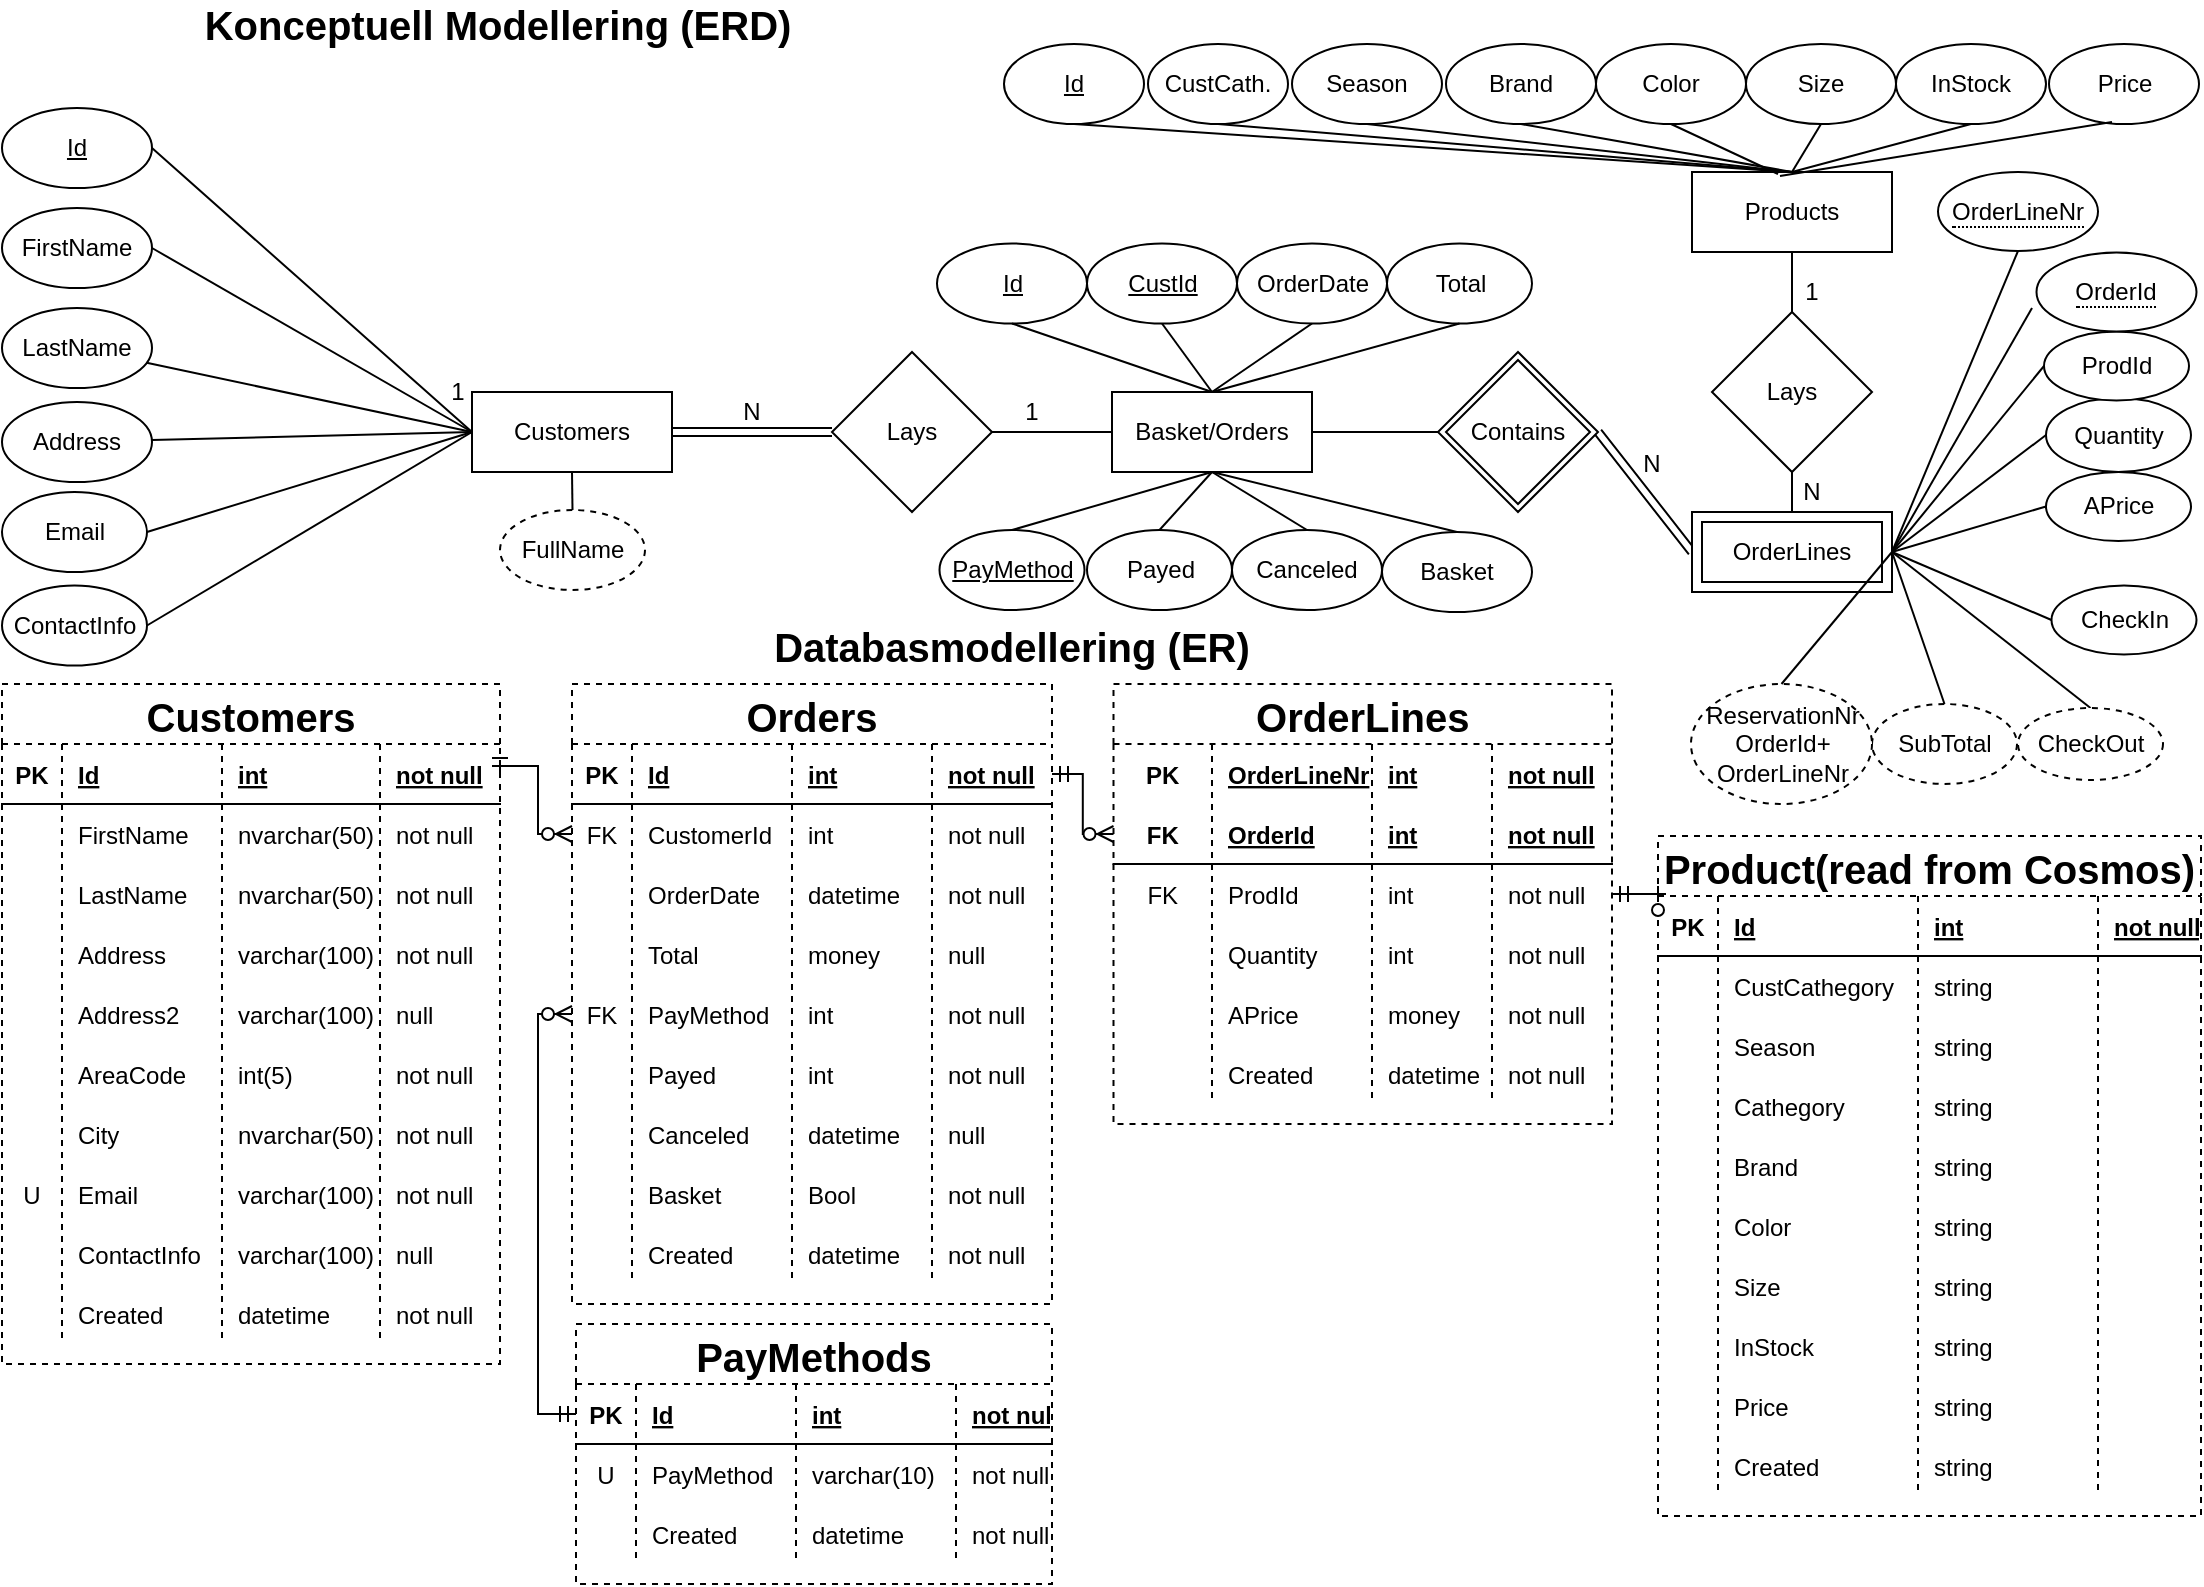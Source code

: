 <mxfile version="15.4.0" type="device"><diagram id="R2lEEEUBdFMjLlhIrx00" name="Page-1"><mxGraphModel dx="1422" dy="942" grid="1" gridSize="10" guides="1" tooltips="1" connect="1" arrows="1" fold="1" page="1" pageScale="1" pageWidth="1169" pageHeight="827" math="0" shadow="0" extFonts="Permanent Marker^https://fonts.googleapis.com/css?family=Permanent+Marker"><root><mxCell id="0"/><mxCell id="1" parent="0"/><mxCell id="8y6lJ2Wu_mWUI5BxKoSk-4" value="Customers" style="whiteSpace=wrap;html=1;align=center;" parent="1" vertex="1"><mxGeometry x="287" y="214" width="100" height="40" as="geometry"/></mxCell><mxCell id="8y6lJ2Wu_mWUI5BxKoSk-5" value="Id" style="ellipse;whiteSpace=wrap;html=1;align=center;fontStyle=4;" parent="1" vertex="1"><mxGeometry x="52" y="72" width="75" height="40" as="geometry"/></mxCell><mxCell id="8y6lJ2Wu_mWUI5BxKoSk-7" value="" style="endArrow=none;html=1;exitX=0;exitY=0.5;exitDx=0;exitDy=0;entryX=1;entryY=0.5;entryDx=0;entryDy=0;rounded=0;" parent="1" source="8y6lJ2Wu_mWUI5BxKoSk-4" target="8y6lJ2Wu_mWUI5BxKoSk-5" edge="1"><mxGeometry width="50" height="50" relative="1" as="geometry"><mxPoint x="387" y="434" as="sourcePoint"/><mxPoint x="437" y="384" as="targetPoint"/></mxGeometry></mxCell><mxCell id="8y6lJ2Wu_mWUI5BxKoSk-9" value="FirstName" style="ellipse;whiteSpace=wrap;html=1;" parent="1" vertex="1"><mxGeometry x="52" y="122" width="75" height="40" as="geometry"/></mxCell><mxCell id="8y6lJ2Wu_mWUI5BxKoSk-11" value="LastName" style="ellipse;whiteSpace=wrap;html=1;" parent="1" vertex="1"><mxGeometry x="52" y="172" width="75" height="40" as="geometry"/></mxCell><mxCell id="8y6lJ2Wu_mWUI5BxKoSk-15" value="" style="endArrow=none;html=1;entryX=0;entryY=0.5;entryDx=0;entryDy=0;rounded=0;" parent="1" source="8y6lJ2Wu_mWUI5BxKoSk-11" target="8y6lJ2Wu_mWUI5BxKoSk-4" edge="1"><mxGeometry width="50" height="50" relative="1" as="geometry"><mxPoint x="387" y="434" as="sourcePoint"/><mxPoint x="437" y="384" as="targetPoint"/></mxGeometry></mxCell><mxCell id="8y6lJ2Wu_mWUI5BxKoSk-16" value="" style="endArrow=none;html=1;entryX=1;entryY=0.5;entryDx=0;entryDy=0;exitX=0;exitY=0.5;exitDx=0;exitDy=0;strokeWidth=1;rounded=0;" parent="1" source="8y6lJ2Wu_mWUI5BxKoSk-4" target="8y6lJ2Wu_mWUI5BxKoSk-9" edge="1"><mxGeometry width="50" height="50" relative="1" as="geometry"><mxPoint x="387" y="434" as="sourcePoint"/><mxPoint x="437" y="384" as="targetPoint"/></mxGeometry></mxCell><mxCell id="8y6lJ2Wu_mWUI5BxKoSk-17" value="Email" style="ellipse;whiteSpace=wrap;html=1;" parent="1" vertex="1"><mxGeometry x="52" y="264" width="72.5" height="40" as="geometry"/></mxCell><mxCell id="8y6lJ2Wu_mWUI5BxKoSk-19" value="Products" style="whiteSpace=wrap;html=1;align=center;" parent="1" vertex="1"><mxGeometry x="897" y="104" width="100" height="40" as="geometry"/></mxCell><mxCell id="8y6lJ2Wu_mWUI5BxKoSk-21" value="" style="endArrow=none;html=1;strokeWidth=1;entryX=0;entryY=0.5;entryDx=0;entryDy=0;exitX=1;exitY=0.5;exitDx=0;exitDy=0;" parent="1" source="8y6lJ2Wu_mWUI5BxKoSk-34" target="8y6lJ2Wu_mWUI5BxKoSk-39" edge="1"><mxGeometry width="50" height="50" relative="1" as="geometry"><mxPoint x="387" y="374" as="sourcePoint"/><mxPoint x="412" y="234" as="targetPoint"/></mxGeometry></mxCell><mxCell id="8y6lJ2Wu_mWUI5BxKoSk-22" value="" style="endArrow=none;html=1;strokeWidth=1;entryX=0;entryY=0.5;entryDx=0;entryDy=0;exitX=1;exitY=0.5;exitDx=0;exitDy=0;shape=link;" parent="1" source="8y6lJ2Wu_mWUI5BxKoSk-55" target="8y6lJ2Wu_mWUI5BxKoSk-54" edge="1"><mxGeometry width="50" height="50" relative="1" as="geometry"><mxPoint x="847" y="294" as="sourcePoint"/><mxPoint x="897" y="294" as="targetPoint"/></mxGeometry></mxCell><mxCell id="8y6lJ2Wu_mWUI5BxKoSk-23" value="N" style="text;html=1;strokeColor=none;fillColor=none;align=center;verticalAlign=middle;whiteSpace=wrap;rounded=0;" parent="1" vertex="1"><mxGeometry x="857" y="240" width="40" height="20" as="geometry"/></mxCell><mxCell id="8y6lJ2Wu_mWUI5BxKoSk-24" value="1" style="text;html=1;strokeColor=none;fillColor=none;align=center;verticalAlign=middle;whiteSpace=wrap;rounded=0;" parent="1" vertex="1"><mxGeometry x="260" y="204" width="40" height="20" as="geometry"/></mxCell><mxCell id="8y6lJ2Wu_mWUI5BxKoSk-25" value="Id" style="ellipse;whiteSpace=wrap;html=1;align=center;fontStyle=4;" parent="1" vertex="1"><mxGeometry x="553" y="40" width="70" height="40" as="geometry"/></mxCell><mxCell id="8y6lJ2Wu_mWUI5BxKoSk-26" value="CustCath." style="ellipse;whiteSpace=wrap;html=1;align=center;" parent="1" vertex="1"><mxGeometry x="625" y="40" width="70" height="40" as="geometry"/></mxCell><mxCell id="8y6lJ2Wu_mWUI5BxKoSk-28" value="Season" style="ellipse;whiteSpace=wrap;html=1;align=center;" parent="1" vertex="1"><mxGeometry x="697" y="40" width="75" height="40" as="geometry"/></mxCell><mxCell id="8y6lJ2Wu_mWUI5BxKoSk-29" value="Brand" style="ellipse;whiteSpace=wrap;html=1;align=center;" parent="1" vertex="1"><mxGeometry x="774" y="40" width="75" height="40" as="geometry"/></mxCell><mxCell id="8y6lJ2Wu_mWUI5BxKoSk-30" value="" style="endArrow=none;html=1;strokeWidth=1;entryX=0.5;entryY=1;entryDx=0;entryDy=0;exitX=0.5;exitY=0;exitDx=0;exitDy=0;rounded=0;" parent="1" source="8y6lJ2Wu_mWUI5BxKoSk-19" target="8y6lJ2Wu_mWUI5BxKoSk-25" edge="1"><mxGeometry width="50" height="50" relative="1" as="geometry"><mxPoint x="757" y="264" as="sourcePoint"/><mxPoint x="807" y="214" as="targetPoint"/></mxGeometry></mxCell><mxCell id="8y6lJ2Wu_mWUI5BxKoSk-31" value="" style="endArrow=none;html=1;strokeWidth=1;entryX=0.5;entryY=1;entryDx=0;entryDy=0;rounded=0;exitX=0.5;exitY=0;exitDx=0;exitDy=0;" parent="1" source="8y6lJ2Wu_mWUI5BxKoSk-19" target="8y6lJ2Wu_mWUI5BxKoSk-26" edge="1"><mxGeometry width="50" height="50" relative="1" as="geometry"><mxPoint x="997" y="124" as="sourcePoint"/><mxPoint x="807" y="214" as="targetPoint"/></mxGeometry></mxCell><mxCell id="8y6lJ2Wu_mWUI5BxKoSk-32" value="" style="endArrow=none;html=1;strokeWidth=1;entryX=0.5;entryY=1;entryDx=0;entryDy=0;exitX=0.5;exitY=0;exitDx=0;exitDy=0;rounded=0;" parent="1" source="8y6lJ2Wu_mWUI5BxKoSk-19" target="8y6lJ2Wu_mWUI5BxKoSk-28" edge="1"><mxGeometry width="50" height="50" relative="1" as="geometry"><mxPoint x="757" y="264" as="sourcePoint"/><mxPoint x="807" y="214" as="targetPoint"/></mxGeometry></mxCell><mxCell id="8y6lJ2Wu_mWUI5BxKoSk-33" value="" style="endArrow=none;html=1;strokeWidth=1;exitX=0.5;exitY=0;exitDx=0;exitDy=0;rounded=0;entryX=0.5;entryY=1;entryDx=0;entryDy=0;" parent="1" source="8y6lJ2Wu_mWUI5BxKoSk-19" target="8y6lJ2Wu_mWUI5BxKoSk-29" edge="1"><mxGeometry width="50" height="50" relative="1" as="geometry"><mxPoint x="757" y="264" as="sourcePoint"/><mxPoint x="1007" y="194" as="targetPoint"/></mxGeometry></mxCell><mxCell id="8y6lJ2Wu_mWUI5BxKoSk-34" value="Lays" style="rhombus;whiteSpace=wrap;html=1;" parent="1" vertex="1"><mxGeometry x="467" y="194" width="80" height="80" as="geometry"/></mxCell><mxCell id="8y6lJ2Wu_mWUI5BxKoSk-35" value="N" style="text;html=1;strokeColor=none;fillColor=none;align=center;verticalAlign=middle;whiteSpace=wrap;rounded=0;" parent="1" vertex="1"><mxGeometry x="407" y="214" width="40" height="20" as="geometry"/></mxCell><mxCell id="8y6lJ2Wu_mWUI5BxKoSk-36" value="" style="endArrow=none;html=1;strokeWidth=1;entryX=1;entryY=0.5;entryDx=0;entryDy=0;exitX=0;exitY=0.5;exitDx=0;exitDy=0;rounded=0;shape=link;" parent="1" source="8y6lJ2Wu_mWUI5BxKoSk-34" target="8y6lJ2Wu_mWUI5BxKoSk-4" edge="1"><mxGeometry width="50" height="50" relative="1" as="geometry"><mxPoint x="387" y="374" as="sourcePoint"/><mxPoint x="437" y="324" as="targetPoint"/></mxGeometry></mxCell><mxCell id="8y6lJ2Wu_mWUI5BxKoSk-38" value="" style="endArrow=none;html=1;strokeWidth=1;entryX=0;entryY=0.5;entryDx=0;entryDy=0;exitX=1;exitY=0.5;exitDx=0;exitDy=0;" parent="1" source="8y6lJ2Wu_mWUI5BxKoSk-39" target="8y6lJ2Wu_mWUI5BxKoSk-55" edge="1"><mxGeometry width="50" height="50" relative="1" as="geometry"><mxPoint x="492" y="234" as="sourcePoint"/><mxPoint x="767" y="234" as="targetPoint"/></mxGeometry></mxCell><mxCell id="8y6lJ2Wu_mWUI5BxKoSk-39" value="Basket/Orders" style="whiteSpace=wrap;html=1;align=center;" parent="1" vertex="1"><mxGeometry x="607" y="214" width="100" height="40" as="geometry"/></mxCell><mxCell id="8y6lJ2Wu_mWUI5BxKoSk-41" value="Lays" style="rhombus;whiteSpace=wrap;html=1;" parent="1" vertex="1"><mxGeometry x="907" y="174" width="80" height="80" as="geometry"/></mxCell><mxCell id="8y6lJ2Wu_mWUI5BxKoSk-42" value="" style="endArrow=none;html=1;strokeWidth=1;entryX=0.5;entryY=1;entryDx=0;entryDy=0;exitX=0.5;exitY=0;exitDx=0;exitDy=0;" parent="1" source="8y6lJ2Wu_mWUI5BxKoSk-41" target="8y6lJ2Wu_mWUI5BxKoSk-19" edge="1"><mxGeometry width="50" height="50" relative="1" as="geometry"><mxPoint x="397" y="354" as="sourcePoint"/><mxPoint x="447" y="304" as="targetPoint"/></mxGeometry></mxCell><mxCell id="8y6lJ2Wu_mWUI5BxKoSk-43" value="" style="endArrow=none;html=1;strokeWidth=1;entryX=0.5;entryY=1;entryDx=0;entryDy=0;exitX=0.5;exitY=0;exitDx=0;exitDy=0;" parent="1" source="8y6lJ2Wu_mWUI5BxKoSk-54" target="8y6lJ2Wu_mWUI5BxKoSk-41" edge="1"><mxGeometry width="50" height="50" relative="1" as="geometry"><mxPoint x="947" y="274" as="sourcePoint"/><mxPoint x="447" y="384" as="targetPoint"/></mxGeometry></mxCell><mxCell id="8y6lJ2Wu_mWUI5BxKoSk-44" value="1" style="text;html=1;strokeColor=none;fillColor=none;align=center;verticalAlign=middle;whiteSpace=wrap;rounded=0;" parent="1" vertex="1"><mxGeometry x="547" y="214" width="40" height="20" as="geometry"/></mxCell><mxCell id="8y6lJ2Wu_mWUI5BxKoSk-45" value="N" style="text;html=1;strokeColor=none;fillColor=none;align=center;verticalAlign=middle;whiteSpace=wrap;rounded=0;" parent="1" vertex="1"><mxGeometry x="937" y="254" width="40" height="20" as="geometry"/></mxCell><mxCell id="8y6lJ2Wu_mWUI5BxKoSk-46" value="1" style="text;html=1;strokeColor=none;fillColor=none;align=center;verticalAlign=middle;whiteSpace=wrap;rounded=0;" parent="1" vertex="1"><mxGeometry x="937" y="154" width="40" height="20" as="geometry"/></mxCell><mxCell id="8y6lJ2Wu_mWUI5BxKoSk-47" value="Quantity" style="ellipse;whiteSpace=wrap;html=1;" parent="1" vertex="1"><mxGeometry x="1074" y="217" width="72.5" height="37" as="geometry"/></mxCell><mxCell id="8y6lJ2Wu_mWUI5BxKoSk-49" value="" style="endArrow=none;html=1;strokeWidth=1;entryX=0;entryY=0.5;entryDx=0;entryDy=0;rounded=0;exitX=1;exitY=0.5;exitDx=0;exitDy=0;" parent="1" source="8y6lJ2Wu_mWUI5BxKoSk-54" target="8y6lJ2Wu_mWUI5BxKoSk-47" edge="1"><mxGeometry width="50" height="50" relative="1" as="geometry"><mxPoint x="1027" y="294" as="sourcePoint"/><mxPoint x="607" y="304" as="targetPoint"/></mxGeometry></mxCell><mxCell id="8y6lJ2Wu_mWUI5BxKoSk-50" value="" style="endArrow=none;html=1;strokeWidth=1;entryX=0.5;entryY=1;entryDx=0;entryDy=0;exitX=1;exitY=0.5;exitDx=0;exitDy=0;rounded=0;" parent="1" source="8y6lJ2Wu_mWUI5BxKoSk-54" target="8y6lJ2Wu_mWUI5BxKoSk-53" edge="1"><mxGeometry width="50" height="50" relative="1" as="geometry"><mxPoint x="997" y="294" as="sourcePoint"/><mxPoint x="1027" y="326.5" as="targetPoint"/></mxGeometry></mxCell><mxCell id="8y6lJ2Wu_mWUI5BxKoSk-53" value="&lt;span style=&quot;border-bottom: 1px dotted&quot;&gt;OrderLineNr&lt;/span&gt;" style="ellipse;whiteSpace=wrap;html=1;align=center;" parent="1" vertex="1"><mxGeometry x="1020" y="104" width="80" height="39.5" as="geometry"/></mxCell><mxCell id="8y6lJ2Wu_mWUI5BxKoSk-54" value="OrderLines" style="shape=ext;margin=3;double=1;whiteSpace=wrap;html=1;align=center;" parent="1" vertex="1"><mxGeometry x="897" y="274" width="100" height="40" as="geometry"/></mxCell><mxCell id="8y6lJ2Wu_mWUI5BxKoSk-55" value="Contains" style="shape=rhombus;double=1;perimeter=rhombusPerimeter;whiteSpace=wrap;html=1;align=center;" parent="1" vertex="1"><mxGeometry x="770" y="194" width="80" height="80" as="geometry"/></mxCell><mxCell id="8y6lJ2Wu_mWUI5BxKoSk-56" value="Id" style="ellipse;whiteSpace=wrap;html=1;align=center;fontStyle=4;" parent="1" vertex="1"><mxGeometry x="519.5" y="139.75" width="75" height="40" as="geometry"/></mxCell><mxCell id="8y6lJ2Wu_mWUI5BxKoSk-57" value="" style="endArrow=none;html=1;strokeWidth=1;entryX=0.5;entryY=1;entryDx=0;entryDy=0;exitX=0.5;exitY=0;exitDx=0;exitDy=0;rounded=0;" parent="1" source="8y6lJ2Wu_mWUI5BxKoSk-39" target="8y6lJ2Wu_mWUI5BxKoSk-56" edge="1"><mxGeometry width="50" height="50" relative="1" as="geometry"><mxPoint x="557" y="294" as="sourcePoint"/><mxPoint x="607" y="244" as="targetPoint"/></mxGeometry></mxCell><mxCell id="8y6lJ2Wu_mWUI5BxKoSk-59" value="OrderDate" style="ellipse;whiteSpace=wrap;html=1;align=center;" parent="1" vertex="1"><mxGeometry x="669.5" y="139.75" width="75" height="40" as="geometry"/></mxCell><mxCell id="8y6lJ2Wu_mWUI5BxKoSk-60" value="" style="endArrow=none;html=1;strokeWidth=1;entryX=0.5;entryY=1;entryDx=0;entryDy=0;exitX=0.5;exitY=0;exitDx=0;exitDy=0;rounded=0;" parent="1" source="8y6lJ2Wu_mWUI5BxKoSk-39" target="8y6lJ2Wu_mWUI5BxKoSk-59" edge="1"><mxGeometry width="50" height="50" relative="1" as="geometry"><mxPoint x="557" y="294" as="sourcePoint"/><mxPoint x="607" y="244" as="targetPoint"/></mxGeometry></mxCell><mxCell id="8y6lJ2Wu_mWUI5BxKoSk-61" value="APrice" style="ellipse;whiteSpace=wrap;html=1;" parent="1" vertex="1"><mxGeometry x="1074" y="254" width="72.5" height="34.5" as="geometry"/></mxCell><mxCell id="8y6lJ2Wu_mWUI5BxKoSk-62" value="" style="endArrow=none;html=1;strokeWidth=1;entryX=0;entryY=0.5;entryDx=0;entryDy=0;exitX=1;exitY=0.5;exitDx=0;exitDy=0;rounded=0;" parent="1" source="8y6lJ2Wu_mWUI5BxKoSk-54" target="8y6lJ2Wu_mWUI5BxKoSk-61" edge="1"><mxGeometry width="50" height="50" relative="1" as="geometry"><mxPoint x="557" y="354" as="sourcePoint"/><mxPoint x="607" y="304" as="targetPoint"/></mxGeometry></mxCell><mxCell id="8y6lJ2Wu_mWUI5BxKoSk-63" value="SubTotal" style="ellipse;whiteSpace=wrap;html=1;dashed=1;" parent="1" vertex="1"><mxGeometry x="987" y="370" width="72.5" height="40" as="geometry"/></mxCell><mxCell id="8y6lJ2Wu_mWUI5BxKoSk-64" value="Total" style="ellipse;whiteSpace=wrap;html=1;" parent="1" vertex="1"><mxGeometry x="744.5" y="139.75" width="72.5" height="40" as="geometry"/></mxCell><mxCell id="8y6lJ2Wu_mWUI5BxKoSk-65" value="" style="endArrow=none;html=1;strokeWidth=1;entryX=0.5;entryY=0;entryDx=0;entryDy=0;exitX=1;exitY=0.5;exitDx=0;exitDy=0;rounded=0;" parent="1" source="8y6lJ2Wu_mWUI5BxKoSk-54" target="8y6lJ2Wu_mWUI5BxKoSk-63" edge="1"><mxGeometry width="50" height="50" relative="1" as="geometry"><mxPoint x="1007" y="304" as="sourcePoint"/><mxPoint x="1047" y="354.25" as="targetPoint"/></mxGeometry></mxCell><mxCell id="8y6lJ2Wu_mWUI5BxKoSk-67" value="FullName" style="ellipse;whiteSpace=wrap;html=1;dashed=1;" parent="1" vertex="1"><mxGeometry x="301" y="273" width="72.5" height="40" as="geometry"/></mxCell><mxCell id="8y6lJ2Wu_mWUI5BxKoSk-68" value="" style="endArrow=none;html=1;strokeWidth=1;exitX=0.5;exitY=1;exitDx=0;exitDy=0;rounded=0;edgeStyle=orthogonalEdgeStyle;entryX=0.5;entryY=0;entryDx=0;entryDy=0;" parent="1" source="8y6lJ2Wu_mWUI5BxKoSk-4" target="8y6lJ2Wu_mWUI5BxKoSk-67" edge="1"><mxGeometry width="50" height="50" relative="1" as="geometry"><mxPoint x="667" y="264" as="sourcePoint"/><mxPoint x="337" y="270" as="targetPoint"/></mxGeometry></mxCell><mxCell id="8y6lJ2Wu_mWUI5BxKoSk-69" value="Konceptuell Modellering (ERD)" style="text;html=1;strokeColor=none;fillColor=none;align=center;verticalAlign=middle;whiteSpace=wrap;rounded=0;dashed=1;fontSize=20;fontStyle=1" parent="1" vertex="1"><mxGeometry x="150" y="20" width="300" height="20" as="geometry"/></mxCell><mxCell id="8y6lJ2Wu_mWUI5BxKoSk-71" value="Databasmodellering (ER)" style="text;html=1;strokeColor=none;fillColor=none;align=center;verticalAlign=middle;whiteSpace=wrap;rounded=0;dashed=1;fontSize=20;fontStyle=1" parent="1" vertex="1"><mxGeometry x="407" y="330.75" width="300" height="20" as="geometry"/></mxCell><mxCell id="8y6lJ2Wu_mWUI5BxKoSk-72" value="Customers" style="shape=table;startSize=30;container=1;collapsible=1;childLayout=tableLayout;fixedRows=1;rowLines=0;fontStyle=1;align=center;resizeLast=1;dashed=1;fontSize=20;" parent="1" vertex="1"><mxGeometry x="52" y="360" width="249" height="340" as="geometry"><mxRectangle x="100.75" y="480" width="140" height="30" as="alternateBounds"/></mxGeometry></mxCell><mxCell id="8y6lJ2Wu_mWUI5BxKoSk-73" value="" style="shape=partialRectangle;collapsible=0;dropTarget=0;pointerEvents=0;fillColor=none;top=0;left=0;bottom=1;right=0;points=[[0,0.5],[1,0.5]];portConstraint=eastwest;" parent="8y6lJ2Wu_mWUI5BxKoSk-72" vertex="1"><mxGeometry y="30" width="249" height="30" as="geometry"/></mxCell><mxCell id="8y6lJ2Wu_mWUI5BxKoSk-74" value="PK" style="shape=partialRectangle;connectable=0;fillColor=none;top=0;left=0;bottom=0;right=0;fontStyle=1;overflow=hidden;" parent="8y6lJ2Wu_mWUI5BxKoSk-73" vertex="1"><mxGeometry width="30" height="30" as="geometry"><mxRectangle width="30" height="30" as="alternateBounds"/></mxGeometry></mxCell><mxCell id="8y6lJ2Wu_mWUI5BxKoSk-75" value="Id" style="shape=partialRectangle;connectable=0;fillColor=none;top=0;left=0;bottom=0;right=0;align=left;spacingLeft=6;fontStyle=5;overflow=hidden;" parent="8y6lJ2Wu_mWUI5BxKoSk-73" vertex="1"><mxGeometry x="30" width="80" height="30" as="geometry"><mxRectangle width="80" height="30" as="alternateBounds"/></mxGeometry></mxCell><mxCell id="8y6lJ2Wu_mWUI5BxKoSk-85" value="int" style="shape=partialRectangle;connectable=0;fillColor=none;top=0;left=0;bottom=0;right=0;align=left;spacingLeft=6;fontStyle=5;overflow=hidden;" parent="8y6lJ2Wu_mWUI5BxKoSk-73" vertex="1"><mxGeometry x="110" width="79" height="30" as="geometry"><mxRectangle width="79" height="30" as="alternateBounds"/></mxGeometry></mxCell><mxCell id="8y6lJ2Wu_mWUI5BxKoSk-89" value="not null" style="shape=partialRectangle;connectable=0;fillColor=none;top=0;left=0;bottom=0;right=0;align=left;spacingLeft=6;fontStyle=5;overflow=hidden;" parent="8y6lJ2Wu_mWUI5BxKoSk-73" vertex="1"><mxGeometry x="189" width="60" height="30" as="geometry"><mxRectangle width="60" height="30" as="alternateBounds"/></mxGeometry></mxCell><mxCell id="8y6lJ2Wu_mWUI5BxKoSk-76" value="" style="shape=partialRectangle;collapsible=0;dropTarget=0;pointerEvents=0;fillColor=none;top=0;left=0;bottom=0;right=0;points=[[0,0.5],[1,0.5]];portConstraint=eastwest;" parent="8y6lJ2Wu_mWUI5BxKoSk-72" vertex="1"><mxGeometry y="60" width="249" height="30" as="geometry"/></mxCell><mxCell id="8y6lJ2Wu_mWUI5BxKoSk-77" value="" style="shape=partialRectangle;connectable=0;fillColor=none;top=0;left=0;bottom=0;right=0;editable=1;overflow=hidden;" parent="8y6lJ2Wu_mWUI5BxKoSk-76" vertex="1"><mxGeometry width="30" height="30" as="geometry"><mxRectangle width="30" height="30" as="alternateBounds"/></mxGeometry></mxCell><mxCell id="8y6lJ2Wu_mWUI5BxKoSk-78" value="FirstName" style="shape=partialRectangle;connectable=0;fillColor=none;top=0;left=0;bottom=0;right=0;align=left;spacingLeft=6;overflow=hidden;" parent="8y6lJ2Wu_mWUI5BxKoSk-76" vertex="1"><mxGeometry x="30" width="80" height="30" as="geometry"><mxRectangle width="80" height="30" as="alternateBounds"/></mxGeometry></mxCell><mxCell id="8y6lJ2Wu_mWUI5BxKoSk-86" value="nvarchar(50)" style="shape=partialRectangle;connectable=0;fillColor=none;top=0;left=0;bottom=0;right=0;align=left;spacingLeft=6;overflow=hidden;" parent="8y6lJ2Wu_mWUI5BxKoSk-76" vertex="1"><mxGeometry x="110" width="79" height="30" as="geometry"><mxRectangle width="79" height="30" as="alternateBounds"/></mxGeometry></mxCell><mxCell id="8y6lJ2Wu_mWUI5BxKoSk-90" value="not null" style="shape=partialRectangle;connectable=0;fillColor=none;top=0;left=0;bottom=0;right=0;align=left;spacingLeft=6;overflow=hidden;" parent="8y6lJ2Wu_mWUI5BxKoSk-76" vertex="1"><mxGeometry x="189" width="60" height="30" as="geometry"><mxRectangle width="60" height="30" as="alternateBounds"/></mxGeometry></mxCell><mxCell id="8y6lJ2Wu_mWUI5BxKoSk-79" value="" style="shape=partialRectangle;collapsible=0;dropTarget=0;pointerEvents=0;fillColor=none;top=0;left=0;bottom=0;right=0;points=[[0,0.5],[1,0.5]];portConstraint=eastwest;" parent="8y6lJ2Wu_mWUI5BxKoSk-72" vertex="1"><mxGeometry y="90" width="249" height="30" as="geometry"/></mxCell><mxCell id="8y6lJ2Wu_mWUI5BxKoSk-80" value="" style="shape=partialRectangle;connectable=0;fillColor=none;top=0;left=0;bottom=0;right=0;editable=1;overflow=hidden;" parent="8y6lJ2Wu_mWUI5BxKoSk-79" vertex="1"><mxGeometry width="30" height="30" as="geometry"><mxRectangle width="30" height="30" as="alternateBounds"/></mxGeometry></mxCell><mxCell id="8y6lJ2Wu_mWUI5BxKoSk-81" value="LastName" style="shape=partialRectangle;connectable=0;fillColor=none;top=0;left=0;bottom=0;right=0;align=left;spacingLeft=6;overflow=hidden;" parent="8y6lJ2Wu_mWUI5BxKoSk-79" vertex="1"><mxGeometry x="30" width="80" height="30" as="geometry"><mxRectangle width="80" height="30" as="alternateBounds"/></mxGeometry></mxCell><mxCell id="8y6lJ2Wu_mWUI5BxKoSk-87" value="nvarchar(50)" style="shape=partialRectangle;connectable=0;fillColor=none;top=0;left=0;bottom=0;right=0;align=left;spacingLeft=6;overflow=hidden;" parent="8y6lJ2Wu_mWUI5BxKoSk-79" vertex="1"><mxGeometry x="110" width="79" height="30" as="geometry"><mxRectangle width="79" height="30" as="alternateBounds"/></mxGeometry></mxCell><mxCell id="8y6lJ2Wu_mWUI5BxKoSk-91" value="not null" style="shape=partialRectangle;connectable=0;fillColor=none;top=0;left=0;bottom=0;right=0;align=left;spacingLeft=6;overflow=hidden;" parent="8y6lJ2Wu_mWUI5BxKoSk-79" vertex="1"><mxGeometry x="189" width="60" height="30" as="geometry"><mxRectangle width="60" height="30" as="alternateBounds"/></mxGeometry></mxCell><mxCell id="8y6lJ2Wu_mWUI5BxKoSk-82" value="" style="shape=partialRectangle;collapsible=0;dropTarget=0;pointerEvents=0;fillColor=none;top=0;left=0;bottom=0;right=0;points=[[0,0.5],[1,0.5]];portConstraint=eastwest;" parent="8y6lJ2Wu_mWUI5BxKoSk-72" vertex="1"><mxGeometry y="120" width="249" height="30" as="geometry"/></mxCell><mxCell id="8y6lJ2Wu_mWUI5BxKoSk-83" value="" style="shape=partialRectangle;connectable=0;fillColor=none;top=0;left=0;bottom=0;right=0;editable=1;overflow=hidden;" parent="8y6lJ2Wu_mWUI5BxKoSk-82" vertex="1"><mxGeometry width="30" height="30" as="geometry"><mxRectangle width="30" height="30" as="alternateBounds"/></mxGeometry></mxCell><mxCell id="8y6lJ2Wu_mWUI5BxKoSk-84" value="Address" style="shape=partialRectangle;connectable=0;fillColor=none;top=0;left=0;bottom=0;right=0;align=left;spacingLeft=6;overflow=hidden;" parent="8y6lJ2Wu_mWUI5BxKoSk-82" vertex="1"><mxGeometry x="30" width="80" height="30" as="geometry"><mxRectangle width="80" height="30" as="alternateBounds"/></mxGeometry></mxCell><mxCell id="8y6lJ2Wu_mWUI5BxKoSk-88" value="varchar(100)" style="shape=partialRectangle;connectable=0;fillColor=none;top=0;left=0;bottom=0;right=0;align=left;spacingLeft=6;overflow=hidden;" parent="8y6lJ2Wu_mWUI5BxKoSk-82" vertex="1"><mxGeometry x="110" width="79" height="30" as="geometry"><mxRectangle width="79" height="30" as="alternateBounds"/></mxGeometry></mxCell><mxCell id="8y6lJ2Wu_mWUI5BxKoSk-92" value="not null" style="shape=partialRectangle;connectable=0;fillColor=none;top=0;left=0;bottom=0;right=0;align=left;spacingLeft=6;overflow=hidden;" parent="8y6lJ2Wu_mWUI5BxKoSk-82" vertex="1"><mxGeometry x="189" width="60" height="30" as="geometry"><mxRectangle width="60" height="30" as="alternateBounds"/></mxGeometry></mxCell><mxCell id="rHdjCjnJGOFdzh8ttO1K-12" style="shape=partialRectangle;collapsible=0;dropTarget=0;pointerEvents=0;fillColor=none;top=0;left=0;bottom=0;right=0;points=[[0,0.5],[1,0.5]];portConstraint=eastwest;" parent="8y6lJ2Wu_mWUI5BxKoSk-72" vertex="1"><mxGeometry y="150" width="249" height="30" as="geometry"/></mxCell><mxCell id="rHdjCjnJGOFdzh8ttO1K-13" value="" style="shape=partialRectangle;connectable=0;fillColor=none;top=0;left=0;bottom=0;right=0;editable=1;overflow=hidden;" parent="rHdjCjnJGOFdzh8ttO1K-12" vertex="1"><mxGeometry width="30" height="30" as="geometry"><mxRectangle width="30" height="30" as="alternateBounds"/></mxGeometry></mxCell><mxCell id="rHdjCjnJGOFdzh8ttO1K-14" value="Address2" style="shape=partialRectangle;connectable=0;fillColor=none;top=0;left=0;bottom=0;right=0;align=left;spacingLeft=6;overflow=hidden;" parent="rHdjCjnJGOFdzh8ttO1K-12" vertex="1"><mxGeometry x="30" width="80" height="30" as="geometry"><mxRectangle width="80" height="30" as="alternateBounds"/></mxGeometry></mxCell><mxCell id="rHdjCjnJGOFdzh8ttO1K-15" value="varchar(100)" style="shape=partialRectangle;connectable=0;fillColor=none;top=0;left=0;bottom=0;right=0;align=left;spacingLeft=6;overflow=hidden;" parent="rHdjCjnJGOFdzh8ttO1K-12" vertex="1"><mxGeometry x="110" width="79" height="30" as="geometry"><mxRectangle width="79" height="30" as="alternateBounds"/></mxGeometry></mxCell><mxCell id="rHdjCjnJGOFdzh8ttO1K-16" value="null" style="shape=partialRectangle;connectable=0;fillColor=none;top=0;left=0;bottom=0;right=0;align=left;spacingLeft=6;overflow=hidden;" parent="rHdjCjnJGOFdzh8ttO1K-12" vertex="1"><mxGeometry x="189" width="60" height="30" as="geometry"><mxRectangle width="60" height="30" as="alternateBounds"/></mxGeometry></mxCell><mxCell id="rHdjCjnJGOFdzh8ttO1K-103" style="shape=partialRectangle;collapsible=0;dropTarget=0;pointerEvents=0;fillColor=none;top=0;left=0;bottom=0;right=0;points=[[0,0.5],[1,0.5]];portConstraint=eastwest;" parent="8y6lJ2Wu_mWUI5BxKoSk-72" vertex="1"><mxGeometry y="180" width="249" height="30" as="geometry"/></mxCell><mxCell id="rHdjCjnJGOFdzh8ttO1K-104" style="shape=partialRectangle;connectable=0;fillColor=none;top=0;left=0;bottom=0;right=0;editable=1;overflow=hidden;" parent="rHdjCjnJGOFdzh8ttO1K-103" vertex="1"><mxGeometry width="30" height="30" as="geometry"><mxRectangle width="30" height="30" as="alternateBounds"/></mxGeometry></mxCell><mxCell id="rHdjCjnJGOFdzh8ttO1K-105" value="AreaCode" style="shape=partialRectangle;connectable=0;fillColor=none;top=0;left=0;bottom=0;right=0;align=left;spacingLeft=6;overflow=hidden;" parent="rHdjCjnJGOFdzh8ttO1K-103" vertex="1"><mxGeometry x="30" width="80" height="30" as="geometry"><mxRectangle width="80" height="30" as="alternateBounds"/></mxGeometry></mxCell><mxCell id="rHdjCjnJGOFdzh8ttO1K-106" value="int(5)" style="shape=partialRectangle;connectable=0;fillColor=none;top=0;left=0;bottom=0;right=0;align=left;spacingLeft=6;overflow=hidden;" parent="rHdjCjnJGOFdzh8ttO1K-103" vertex="1"><mxGeometry x="110" width="79" height="30" as="geometry"><mxRectangle width="79" height="30" as="alternateBounds"/></mxGeometry></mxCell><mxCell id="rHdjCjnJGOFdzh8ttO1K-107" value="not null" style="shape=partialRectangle;connectable=0;fillColor=none;top=0;left=0;bottom=0;right=0;align=left;spacingLeft=6;overflow=hidden;" parent="rHdjCjnJGOFdzh8ttO1K-103" vertex="1"><mxGeometry x="189" width="60" height="30" as="geometry"><mxRectangle width="60" height="30" as="alternateBounds"/></mxGeometry></mxCell><mxCell id="JR-t--ZmjHhmk71OIWjt-3" style="shape=partialRectangle;collapsible=0;dropTarget=0;pointerEvents=0;fillColor=none;top=0;left=0;bottom=0;right=0;points=[[0,0.5],[1,0.5]];portConstraint=eastwest;" vertex="1" parent="8y6lJ2Wu_mWUI5BxKoSk-72"><mxGeometry y="210" width="249" height="30" as="geometry"/></mxCell><mxCell id="JR-t--ZmjHhmk71OIWjt-4" style="shape=partialRectangle;connectable=0;fillColor=none;top=0;left=0;bottom=0;right=0;editable=1;overflow=hidden;" vertex="1" parent="JR-t--ZmjHhmk71OIWjt-3"><mxGeometry width="30" height="30" as="geometry"><mxRectangle width="30" height="30" as="alternateBounds"/></mxGeometry></mxCell><mxCell id="JR-t--ZmjHhmk71OIWjt-5" value="City" style="shape=partialRectangle;connectable=0;fillColor=none;top=0;left=0;bottom=0;right=0;align=left;spacingLeft=6;overflow=hidden;" vertex="1" parent="JR-t--ZmjHhmk71OIWjt-3"><mxGeometry x="30" width="80" height="30" as="geometry"><mxRectangle width="80" height="30" as="alternateBounds"/></mxGeometry></mxCell><mxCell id="JR-t--ZmjHhmk71OIWjt-6" value="nvarchar(50)" style="shape=partialRectangle;connectable=0;fillColor=none;top=0;left=0;bottom=0;right=0;align=left;spacingLeft=6;overflow=hidden;" vertex="1" parent="JR-t--ZmjHhmk71OIWjt-3"><mxGeometry x="110" width="79" height="30" as="geometry"><mxRectangle width="79" height="30" as="alternateBounds"/></mxGeometry></mxCell><mxCell id="JR-t--ZmjHhmk71OIWjt-7" value="not null" style="shape=partialRectangle;connectable=0;fillColor=none;top=0;left=0;bottom=0;right=0;align=left;spacingLeft=6;overflow=hidden;" vertex="1" parent="JR-t--ZmjHhmk71OIWjt-3"><mxGeometry x="189" width="60" height="30" as="geometry"><mxRectangle width="60" height="30" as="alternateBounds"/></mxGeometry></mxCell><mxCell id="JR-t--ZmjHhmk71OIWjt-13" style="shape=partialRectangle;collapsible=0;dropTarget=0;pointerEvents=0;fillColor=none;top=0;left=0;bottom=0;right=0;points=[[0,0.5],[1,0.5]];portConstraint=eastwest;" vertex="1" parent="8y6lJ2Wu_mWUI5BxKoSk-72"><mxGeometry y="240" width="249" height="30" as="geometry"/></mxCell><mxCell id="JR-t--ZmjHhmk71OIWjt-14" value="U" style="shape=partialRectangle;connectable=0;fillColor=none;top=0;left=0;bottom=0;right=0;editable=1;overflow=hidden;" vertex="1" parent="JR-t--ZmjHhmk71OIWjt-13"><mxGeometry width="30" height="30" as="geometry"><mxRectangle width="30" height="30" as="alternateBounds"/></mxGeometry></mxCell><mxCell id="JR-t--ZmjHhmk71OIWjt-15" value="Email" style="shape=partialRectangle;connectable=0;fillColor=none;top=0;left=0;bottom=0;right=0;align=left;spacingLeft=6;overflow=hidden;" vertex="1" parent="JR-t--ZmjHhmk71OIWjt-13"><mxGeometry x="30" width="80" height="30" as="geometry"><mxRectangle width="80" height="30" as="alternateBounds"/></mxGeometry></mxCell><mxCell id="JR-t--ZmjHhmk71OIWjt-16" value="varchar(100)" style="shape=partialRectangle;connectable=0;fillColor=none;top=0;left=0;bottom=0;right=0;align=left;spacingLeft=6;overflow=hidden;" vertex="1" parent="JR-t--ZmjHhmk71OIWjt-13"><mxGeometry x="110" width="79" height="30" as="geometry"><mxRectangle width="79" height="30" as="alternateBounds"/></mxGeometry></mxCell><mxCell id="JR-t--ZmjHhmk71OIWjt-17" value="not null" style="shape=partialRectangle;connectable=0;fillColor=none;top=0;left=0;bottom=0;right=0;align=left;spacingLeft=6;overflow=hidden;" vertex="1" parent="JR-t--ZmjHhmk71OIWjt-13"><mxGeometry x="189" width="60" height="30" as="geometry"><mxRectangle width="60" height="30" as="alternateBounds"/></mxGeometry></mxCell><mxCell id="JR-t--ZmjHhmk71OIWjt-18" style="shape=partialRectangle;collapsible=0;dropTarget=0;pointerEvents=0;fillColor=none;top=0;left=0;bottom=0;right=0;points=[[0,0.5],[1,0.5]];portConstraint=eastwest;" vertex="1" parent="8y6lJ2Wu_mWUI5BxKoSk-72"><mxGeometry y="270" width="249" height="30" as="geometry"/></mxCell><mxCell id="JR-t--ZmjHhmk71OIWjt-19" style="shape=partialRectangle;connectable=0;fillColor=none;top=0;left=0;bottom=0;right=0;editable=1;overflow=hidden;" vertex="1" parent="JR-t--ZmjHhmk71OIWjt-18"><mxGeometry width="30" height="30" as="geometry"><mxRectangle width="30" height="30" as="alternateBounds"/></mxGeometry></mxCell><mxCell id="JR-t--ZmjHhmk71OIWjt-20" value="ContactInfo" style="shape=partialRectangle;connectable=0;fillColor=none;top=0;left=0;bottom=0;right=0;align=left;spacingLeft=6;overflow=hidden;" vertex="1" parent="JR-t--ZmjHhmk71OIWjt-18"><mxGeometry x="30" width="80" height="30" as="geometry"><mxRectangle width="80" height="30" as="alternateBounds"/></mxGeometry></mxCell><mxCell id="JR-t--ZmjHhmk71OIWjt-21" value="varchar(100)" style="shape=partialRectangle;connectable=0;fillColor=none;top=0;left=0;bottom=0;right=0;align=left;spacingLeft=6;overflow=hidden;" vertex="1" parent="JR-t--ZmjHhmk71OIWjt-18"><mxGeometry x="110" width="79" height="30" as="geometry"><mxRectangle width="79" height="30" as="alternateBounds"/></mxGeometry></mxCell><mxCell id="JR-t--ZmjHhmk71OIWjt-22" value="null" style="shape=partialRectangle;connectable=0;fillColor=none;top=0;left=0;bottom=0;right=0;align=left;spacingLeft=6;overflow=hidden;" vertex="1" parent="JR-t--ZmjHhmk71OIWjt-18"><mxGeometry x="189" width="60" height="30" as="geometry"><mxRectangle width="60" height="30" as="alternateBounds"/></mxGeometry></mxCell><mxCell id="JR-t--ZmjHhmk71OIWjt-23" style="shape=partialRectangle;collapsible=0;dropTarget=0;pointerEvents=0;fillColor=none;top=0;left=0;bottom=0;right=0;points=[[0,0.5],[1,0.5]];portConstraint=eastwest;" vertex="1" parent="8y6lJ2Wu_mWUI5BxKoSk-72"><mxGeometry y="300" width="249" height="30" as="geometry"/></mxCell><mxCell id="JR-t--ZmjHhmk71OIWjt-24" style="shape=partialRectangle;connectable=0;fillColor=none;top=0;left=0;bottom=0;right=0;editable=1;overflow=hidden;" vertex="1" parent="JR-t--ZmjHhmk71OIWjt-23"><mxGeometry width="30" height="30" as="geometry"><mxRectangle width="30" height="30" as="alternateBounds"/></mxGeometry></mxCell><mxCell id="JR-t--ZmjHhmk71OIWjt-25" value="Created" style="shape=partialRectangle;connectable=0;fillColor=none;top=0;left=0;bottom=0;right=0;align=left;spacingLeft=6;overflow=hidden;" vertex="1" parent="JR-t--ZmjHhmk71OIWjt-23"><mxGeometry x="30" width="80" height="30" as="geometry"><mxRectangle width="80" height="30" as="alternateBounds"/></mxGeometry></mxCell><mxCell id="JR-t--ZmjHhmk71OIWjt-26" value="datetime" style="shape=partialRectangle;connectable=0;fillColor=none;top=0;left=0;bottom=0;right=0;align=left;spacingLeft=6;overflow=hidden;" vertex="1" parent="JR-t--ZmjHhmk71OIWjt-23"><mxGeometry x="110" width="79" height="30" as="geometry"><mxRectangle width="79" height="30" as="alternateBounds"/></mxGeometry></mxCell><mxCell id="JR-t--ZmjHhmk71OIWjt-27" value="not null" style="shape=partialRectangle;connectable=0;fillColor=none;top=0;left=0;bottom=0;right=0;align=left;spacingLeft=6;overflow=hidden;" vertex="1" parent="JR-t--ZmjHhmk71OIWjt-23"><mxGeometry x="189" width="60" height="30" as="geometry"><mxRectangle width="60" height="30" as="alternateBounds"/></mxGeometry></mxCell><mxCell id="8y6lJ2Wu_mWUI5BxKoSk-93" value="Product(read from Cosmos)" style="shape=table;startSize=30;container=1;collapsible=1;childLayout=tableLayout;fixedRows=1;rowLines=0;fontStyle=1;align=center;resizeLast=1;dashed=1;fontSize=20;" parent="1" vertex="1"><mxGeometry x="880" y="436" width="271.5" height="340" as="geometry"><mxRectangle x="360.75" y="480" width="120" height="30" as="alternateBounds"/></mxGeometry></mxCell><mxCell id="8y6lJ2Wu_mWUI5BxKoSk-94" value="" style="shape=partialRectangle;collapsible=0;dropTarget=0;pointerEvents=0;fillColor=none;top=0;left=0;bottom=1;right=0;points=[[0,0.5],[1,0.5]];portConstraint=eastwest;" parent="8y6lJ2Wu_mWUI5BxKoSk-93" vertex="1"><mxGeometry y="30" width="271.5" height="30" as="geometry"/></mxCell><mxCell id="8y6lJ2Wu_mWUI5BxKoSk-95" value="PK" style="shape=partialRectangle;connectable=0;fillColor=none;top=0;left=0;bottom=0;right=0;fontStyle=1;overflow=hidden;" parent="8y6lJ2Wu_mWUI5BxKoSk-94" vertex="1"><mxGeometry width="30" height="30" as="geometry"><mxRectangle width="30" height="30" as="alternateBounds"/></mxGeometry></mxCell><mxCell id="8y6lJ2Wu_mWUI5BxKoSk-96" value="Id" style="shape=partialRectangle;connectable=0;fillColor=none;top=0;left=0;bottom=0;right=0;align=left;spacingLeft=6;fontStyle=5;overflow=hidden;" parent="8y6lJ2Wu_mWUI5BxKoSk-94" vertex="1"><mxGeometry x="30" width="100" height="30" as="geometry"><mxRectangle width="100" height="30" as="alternateBounds"/></mxGeometry></mxCell><mxCell id="8y6lJ2Wu_mWUI5BxKoSk-97" value="int" style="shape=partialRectangle;connectable=0;fillColor=none;top=0;left=0;bottom=0;right=0;align=left;spacingLeft=6;fontStyle=5;overflow=hidden;" parent="8y6lJ2Wu_mWUI5BxKoSk-94" vertex="1"><mxGeometry x="130" width="90" height="30" as="geometry"><mxRectangle width="90" height="30" as="alternateBounds"/></mxGeometry></mxCell><mxCell id="8y6lJ2Wu_mWUI5BxKoSk-98" value="not null" style="shape=partialRectangle;connectable=0;fillColor=none;top=0;left=0;bottom=0;right=0;align=left;spacingLeft=6;fontStyle=5;overflow=hidden;" parent="8y6lJ2Wu_mWUI5BxKoSk-94" vertex="1"><mxGeometry x="220" width="51.5" height="30" as="geometry"><mxRectangle width="51.5" height="30" as="alternateBounds"/></mxGeometry></mxCell><mxCell id="8y6lJ2Wu_mWUI5BxKoSk-99" value="" style="shape=partialRectangle;collapsible=0;dropTarget=0;pointerEvents=0;fillColor=none;top=0;left=0;bottom=0;right=0;points=[[0,0.5],[1,0.5]];portConstraint=eastwest;" parent="8y6lJ2Wu_mWUI5BxKoSk-93" vertex="1"><mxGeometry y="60" width="271.5" height="30" as="geometry"/></mxCell><mxCell id="8y6lJ2Wu_mWUI5BxKoSk-100" value="" style="shape=partialRectangle;connectable=0;fillColor=none;top=0;left=0;bottom=0;right=0;editable=1;overflow=hidden;" parent="8y6lJ2Wu_mWUI5BxKoSk-99" vertex="1"><mxGeometry width="30" height="30" as="geometry"><mxRectangle width="30" height="30" as="alternateBounds"/></mxGeometry></mxCell><mxCell id="8y6lJ2Wu_mWUI5BxKoSk-101" value="CustCathegory" style="shape=partialRectangle;connectable=0;fillColor=none;top=0;left=0;bottom=0;right=0;align=left;spacingLeft=6;overflow=hidden;" parent="8y6lJ2Wu_mWUI5BxKoSk-99" vertex="1"><mxGeometry x="30" width="100" height="30" as="geometry"><mxRectangle width="100" height="30" as="alternateBounds"/></mxGeometry></mxCell><mxCell id="8y6lJ2Wu_mWUI5BxKoSk-102" value="string" style="shape=partialRectangle;connectable=0;fillColor=none;top=0;left=0;bottom=0;right=0;align=left;spacingLeft=6;overflow=hidden;" parent="8y6lJ2Wu_mWUI5BxKoSk-99" vertex="1"><mxGeometry x="130" width="90" height="30" as="geometry"><mxRectangle width="90" height="30" as="alternateBounds"/></mxGeometry></mxCell><mxCell id="8y6lJ2Wu_mWUI5BxKoSk-103" value="" style="shape=partialRectangle;connectable=0;fillColor=none;top=0;left=0;bottom=0;right=0;align=left;spacingLeft=6;overflow=hidden;" parent="8y6lJ2Wu_mWUI5BxKoSk-99" vertex="1"><mxGeometry x="220" width="51.5" height="30" as="geometry"><mxRectangle width="51.5" height="30" as="alternateBounds"/></mxGeometry></mxCell><mxCell id="8y6lJ2Wu_mWUI5BxKoSk-104" value="" style="shape=partialRectangle;collapsible=0;dropTarget=0;pointerEvents=0;fillColor=none;top=0;left=0;bottom=0;right=0;points=[[0,0.5],[1,0.5]];portConstraint=eastwest;" parent="8y6lJ2Wu_mWUI5BxKoSk-93" vertex="1"><mxGeometry y="90" width="271.5" height="30" as="geometry"/></mxCell><mxCell id="8y6lJ2Wu_mWUI5BxKoSk-105" value="" style="shape=partialRectangle;connectable=0;fillColor=none;top=0;left=0;bottom=0;right=0;editable=1;overflow=hidden;" parent="8y6lJ2Wu_mWUI5BxKoSk-104" vertex="1"><mxGeometry width="30" height="30" as="geometry"><mxRectangle width="30" height="30" as="alternateBounds"/></mxGeometry></mxCell><mxCell id="8y6lJ2Wu_mWUI5BxKoSk-106" value="Season" style="shape=partialRectangle;connectable=0;fillColor=none;top=0;left=0;bottom=0;right=0;align=left;spacingLeft=6;overflow=hidden;" parent="8y6lJ2Wu_mWUI5BxKoSk-104" vertex="1"><mxGeometry x="30" width="100" height="30" as="geometry"><mxRectangle width="100" height="30" as="alternateBounds"/></mxGeometry></mxCell><mxCell id="8y6lJ2Wu_mWUI5BxKoSk-107" value="string" style="shape=partialRectangle;connectable=0;fillColor=none;top=0;left=0;bottom=0;right=0;align=left;spacingLeft=6;overflow=hidden;" parent="8y6lJ2Wu_mWUI5BxKoSk-104" vertex="1"><mxGeometry x="130" width="90" height="30" as="geometry"><mxRectangle width="90" height="30" as="alternateBounds"/></mxGeometry></mxCell><mxCell id="8y6lJ2Wu_mWUI5BxKoSk-108" value="" style="shape=partialRectangle;connectable=0;fillColor=none;top=0;left=0;bottom=0;right=0;align=left;spacingLeft=6;overflow=hidden;" parent="8y6lJ2Wu_mWUI5BxKoSk-104" vertex="1"><mxGeometry x="220" width="51.5" height="30" as="geometry"><mxRectangle width="51.5" height="30" as="alternateBounds"/></mxGeometry></mxCell><mxCell id="8y6lJ2Wu_mWUI5BxKoSk-109" value="" style="shape=partialRectangle;collapsible=0;dropTarget=0;pointerEvents=0;fillColor=none;top=0;left=0;bottom=0;right=0;points=[[0,0.5],[1,0.5]];portConstraint=eastwest;" parent="8y6lJ2Wu_mWUI5BxKoSk-93" vertex="1"><mxGeometry y="120" width="271.5" height="30" as="geometry"/></mxCell><mxCell id="8y6lJ2Wu_mWUI5BxKoSk-110" value="" style="shape=partialRectangle;connectable=0;fillColor=none;top=0;left=0;bottom=0;right=0;editable=1;overflow=hidden;" parent="8y6lJ2Wu_mWUI5BxKoSk-109" vertex="1"><mxGeometry width="30" height="30" as="geometry"><mxRectangle width="30" height="30" as="alternateBounds"/></mxGeometry></mxCell><mxCell id="8y6lJ2Wu_mWUI5BxKoSk-111" value="Cathegory" style="shape=partialRectangle;connectable=0;fillColor=none;top=0;left=0;bottom=0;right=0;align=left;spacingLeft=6;overflow=hidden;" parent="8y6lJ2Wu_mWUI5BxKoSk-109" vertex="1"><mxGeometry x="30" width="100" height="30" as="geometry"><mxRectangle width="100" height="30" as="alternateBounds"/></mxGeometry></mxCell><mxCell id="8y6lJ2Wu_mWUI5BxKoSk-112" value="string" style="shape=partialRectangle;connectable=0;fillColor=none;top=0;left=0;bottom=0;right=0;align=left;spacingLeft=6;overflow=hidden;" parent="8y6lJ2Wu_mWUI5BxKoSk-109" vertex="1"><mxGeometry x="130" width="90" height="30" as="geometry"><mxRectangle width="90" height="30" as="alternateBounds"/></mxGeometry></mxCell><mxCell id="8y6lJ2Wu_mWUI5BxKoSk-113" value="" style="shape=partialRectangle;connectable=0;fillColor=none;top=0;left=0;bottom=0;right=0;align=left;spacingLeft=6;overflow=hidden;" parent="8y6lJ2Wu_mWUI5BxKoSk-109" vertex="1"><mxGeometry x="220" width="51.5" height="30" as="geometry"><mxRectangle width="51.5" height="30" as="alternateBounds"/></mxGeometry></mxCell><mxCell id="rHdjCjnJGOFdzh8ttO1K-73" style="shape=partialRectangle;collapsible=0;dropTarget=0;pointerEvents=0;fillColor=none;top=0;left=0;bottom=0;right=0;points=[[0,0.5],[1,0.5]];portConstraint=eastwest;" parent="8y6lJ2Wu_mWUI5BxKoSk-93" vertex="1"><mxGeometry y="150" width="271.5" height="30" as="geometry"/></mxCell><mxCell id="rHdjCjnJGOFdzh8ttO1K-74" style="shape=partialRectangle;connectable=0;fillColor=none;top=0;left=0;bottom=0;right=0;editable=1;overflow=hidden;" parent="rHdjCjnJGOFdzh8ttO1K-73" vertex="1"><mxGeometry width="30" height="30" as="geometry"><mxRectangle width="30" height="30" as="alternateBounds"/></mxGeometry></mxCell><mxCell id="rHdjCjnJGOFdzh8ttO1K-75" value="Brand" style="shape=partialRectangle;connectable=0;fillColor=none;top=0;left=0;bottom=0;right=0;align=left;spacingLeft=6;overflow=hidden;" parent="rHdjCjnJGOFdzh8ttO1K-73" vertex="1"><mxGeometry x="30" width="100" height="30" as="geometry"><mxRectangle width="100" height="30" as="alternateBounds"/></mxGeometry></mxCell><mxCell id="rHdjCjnJGOFdzh8ttO1K-76" value="string" style="shape=partialRectangle;connectable=0;fillColor=none;top=0;left=0;bottom=0;right=0;align=left;spacingLeft=6;overflow=hidden;" parent="rHdjCjnJGOFdzh8ttO1K-73" vertex="1"><mxGeometry x="130" width="90" height="30" as="geometry"><mxRectangle width="90" height="30" as="alternateBounds"/></mxGeometry></mxCell><mxCell id="rHdjCjnJGOFdzh8ttO1K-77" value="" style="shape=partialRectangle;connectable=0;fillColor=none;top=0;left=0;bottom=0;right=0;align=left;spacingLeft=6;overflow=hidden;" parent="rHdjCjnJGOFdzh8ttO1K-73" vertex="1"><mxGeometry x="220" width="51.5" height="30" as="geometry"><mxRectangle width="51.5" height="30" as="alternateBounds"/></mxGeometry></mxCell><mxCell id="rHdjCjnJGOFdzh8ttO1K-83" style="shape=partialRectangle;collapsible=0;dropTarget=0;pointerEvents=0;fillColor=none;top=0;left=0;bottom=0;right=0;points=[[0,0.5],[1,0.5]];portConstraint=eastwest;" parent="8y6lJ2Wu_mWUI5BxKoSk-93" vertex="1"><mxGeometry y="180" width="271.5" height="30" as="geometry"/></mxCell><mxCell id="rHdjCjnJGOFdzh8ttO1K-84" style="shape=partialRectangle;connectable=0;fillColor=none;top=0;left=0;bottom=0;right=0;editable=1;overflow=hidden;" parent="rHdjCjnJGOFdzh8ttO1K-83" vertex="1"><mxGeometry width="30" height="30" as="geometry"><mxRectangle width="30" height="30" as="alternateBounds"/></mxGeometry></mxCell><mxCell id="rHdjCjnJGOFdzh8ttO1K-85" value="Color" style="shape=partialRectangle;connectable=0;fillColor=none;top=0;left=0;bottom=0;right=0;align=left;spacingLeft=6;overflow=hidden;" parent="rHdjCjnJGOFdzh8ttO1K-83" vertex="1"><mxGeometry x="30" width="100" height="30" as="geometry"><mxRectangle width="100" height="30" as="alternateBounds"/></mxGeometry></mxCell><mxCell id="rHdjCjnJGOFdzh8ttO1K-86" value="string" style="shape=partialRectangle;connectable=0;fillColor=none;top=0;left=0;bottom=0;right=0;align=left;spacingLeft=6;overflow=hidden;" parent="rHdjCjnJGOFdzh8ttO1K-83" vertex="1"><mxGeometry x="130" width="90" height="30" as="geometry"><mxRectangle width="90" height="30" as="alternateBounds"/></mxGeometry></mxCell><mxCell id="rHdjCjnJGOFdzh8ttO1K-87" value="" style="shape=partialRectangle;connectable=0;fillColor=none;top=0;left=0;bottom=0;right=0;align=left;spacingLeft=6;overflow=hidden;" parent="rHdjCjnJGOFdzh8ttO1K-83" vertex="1"><mxGeometry x="220" width="51.5" height="30" as="geometry"><mxRectangle width="51.5" height="30" as="alternateBounds"/></mxGeometry></mxCell><mxCell id="JR-t--ZmjHhmk71OIWjt-28" style="shape=partialRectangle;collapsible=0;dropTarget=0;pointerEvents=0;fillColor=none;top=0;left=0;bottom=0;right=0;points=[[0,0.5],[1,0.5]];portConstraint=eastwest;" vertex="1" parent="8y6lJ2Wu_mWUI5BxKoSk-93"><mxGeometry y="210" width="271.5" height="30" as="geometry"/></mxCell><mxCell id="JR-t--ZmjHhmk71OIWjt-29" style="shape=partialRectangle;connectable=0;fillColor=none;top=0;left=0;bottom=0;right=0;editable=1;overflow=hidden;" vertex="1" parent="JR-t--ZmjHhmk71OIWjt-28"><mxGeometry width="30" height="30" as="geometry"><mxRectangle width="30" height="30" as="alternateBounds"/></mxGeometry></mxCell><mxCell id="JR-t--ZmjHhmk71OIWjt-30" value="Size" style="shape=partialRectangle;connectable=0;fillColor=none;top=0;left=0;bottom=0;right=0;align=left;spacingLeft=6;overflow=hidden;" vertex="1" parent="JR-t--ZmjHhmk71OIWjt-28"><mxGeometry x="30" width="100" height="30" as="geometry"><mxRectangle width="100" height="30" as="alternateBounds"/></mxGeometry></mxCell><mxCell id="JR-t--ZmjHhmk71OIWjt-31" value="string" style="shape=partialRectangle;connectable=0;fillColor=none;top=0;left=0;bottom=0;right=0;align=left;spacingLeft=6;overflow=hidden;" vertex="1" parent="JR-t--ZmjHhmk71OIWjt-28"><mxGeometry x="130" width="90" height="30" as="geometry"><mxRectangle width="90" height="30" as="alternateBounds"/></mxGeometry></mxCell><mxCell id="JR-t--ZmjHhmk71OIWjt-32" style="shape=partialRectangle;connectable=0;fillColor=none;top=0;left=0;bottom=0;right=0;align=left;spacingLeft=6;overflow=hidden;" vertex="1" parent="JR-t--ZmjHhmk71OIWjt-28"><mxGeometry x="220" width="51.5" height="30" as="geometry"><mxRectangle width="51.5" height="30" as="alternateBounds"/></mxGeometry></mxCell><mxCell id="JR-t--ZmjHhmk71OIWjt-33" style="shape=partialRectangle;collapsible=0;dropTarget=0;pointerEvents=0;fillColor=none;top=0;left=0;bottom=0;right=0;points=[[0,0.5],[1,0.5]];portConstraint=eastwest;" vertex="1" parent="8y6lJ2Wu_mWUI5BxKoSk-93"><mxGeometry y="240" width="271.5" height="30" as="geometry"/></mxCell><mxCell id="JR-t--ZmjHhmk71OIWjt-34" style="shape=partialRectangle;connectable=0;fillColor=none;top=0;left=0;bottom=0;right=0;editable=1;overflow=hidden;" vertex="1" parent="JR-t--ZmjHhmk71OIWjt-33"><mxGeometry width="30" height="30" as="geometry"><mxRectangle width="30" height="30" as="alternateBounds"/></mxGeometry></mxCell><mxCell id="JR-t--ZmjHhmk71OIWjt-35" value="InStock" style="shape=partialRectangle;connectable=0;fillColor=none;top=0;left=0;bottom=0;right=0;align=left;spacingLeft=6;overflow=hidden;" vertex="1" parent="JR-t--ZmjHhmk71OIWjt-33"><mxGeometry x="30" width="100" height="30" as="geometry"><mxRectangle width="100" height="30" as="alternateBounds"/></mxGeometry></mxCell><mxCell id="JR-t--ZmjHhmk71OIWjt-36" value="string" style="shape=partialRectangle;connectable=0;fillColor=none;top=0;left=0;bottom=0;right=0;align=left;spacingLeft=6;overflow=hidden;" vertex="1" parent="JR-t--ZmjHhmk71OIWjt-33"><mxGeometry x="130" width="90" height="30" as="geometry"><mxRectangle width="90" height="30" as="alternateBounds"/></mxGeometry></mxCell><mxCell id="JR-t--ZmjHhmk71OIWjt-37" style="shape=partialRectangle;connectable=0;fillColor=none;top=0;left=0;bottom=0;right=0;align=left;spacingLeft=6;overflow=hidden;" vertex="1" parent="JR-t--ZmjHhmk71OIWjt-33"><mxGeometry x="220" width="51.5" height="30" as="geometry"><mxRectangle width="51.5" height="30" as="alternateBounds"/></mxGeometry></mxCell><mxCell id="JR-t--ZmjHhmk71OIWjt-38" style="shape=partialRectangle;collapsible=0;dropTarget=0;pointerEvents=0;fillColor=none;top=0;left=0;bottom=0;right=0;points=[[0,0.5],[1,0.5]];portConstraint=eastwest;" vertex="1" parent="8y6lJ2Wu_mWUI5BxKoSk-93"><mxGeometry y="270" width="271.5" height="30" as="geometry"/></mxCell><mxCell id="JR-t--ZmjHhmk71OIWjt-39" style="shape=partialRectangle;connectable=0;fillColor=none;top=0;left=0;bottom=0;right=0;editable=1;overflow=hidden;" vertex="1" parent="JR-t--ZmjHhmk71OIWjt-38"><mxGeometry width="30" height="30" as="geometry"><mxRectangle width="30" height="30" as="alternateBounds"/></mxGeometry></mxCell><mxCell id="JR-t--ZmjHhmk71OIWjt-40" value="Price" style="shape=partialRectangle;connectable=0;fillColor=none;top=0;left=0;bottom=0;right=0;align=left;spacingLeft=6;overflow=hidden;" vertex="1" parent="JR-t--ZmjHhmk71OIWjt-38"><mxGeometry x="30" width="100" height="30" as="geometry"><mxRectangle width="100" height="30" as="alternateBounds"/></mxGeometry></mxCell><mxCell id="JR-t--ZmjHhmk71OIWjt-41" value="string" style="shape=partialRectangle;connectable=0;fillColor=none;top=0;left=0;bottom=0;right=0;align=left;spacingLeft=6;overflow=hidden;" vertex="1" parent="JR-t--ZmjHhmk71OIWjt-38"><mxGeometry x="130" width="90" height="30" as="geometry"><mxRectangle width="90" height="30" as="alternateBounds"/></mxGeometry></mxCell><mxCell id="JR-t--ZmjHhmk71OIWjt-42" style="shape=partialRectangle;connectable=0;fillColor=none;top=0;left=0;bottom=0;right=0;align=left;spacingLeft=6;overflow=hidden;" vertex="1" parent="JR-t--ZmjHhmk71OIWjt-38"><mxGeometry x="220" width="51.5" height="30" as="geometry"><mxRectangle width="51.5" height="30" as="alternateBounds"/></mxGeometry></mxCell><mxCell id="JR-t--ZmjHhmk71OIWjt-43" style="shape=partialRectangle;collapsible=0;dropTarget=0;pointerEvents=0;fillColor=none;top=0;left=0;bottom=0;right=0;points=[[0,0.5],[1,0.5]];portConstraint=eastwest;" vertex="1" parent="8y6lJ2Wu_mWUI5BxKoSk-93"><mxGeometry y="300" width="271.5" height="30" as="geometry"/></mxCell><mxCell id="JR-t--ZmjHhmk71OIWjt-44" style="shape=partialRectangle;connectable=0;fillColor=none;top=0;left=0;bottom=0;right=0;editable=1;overflow=hidden;" vertex="1" parent="JR-t--ZmjHhmk71OIWjt-43"><mxGeometry width="30" height="30" as="geometry"><mxRectangle width="30" height="30" as="alternateBounds"/></mxGeometry></mxCell><mxCell id="JR-t--ZmjHhmk71OIWjt-45" value="Created" style="shape=partialRectangle;connectable=0;fillColor=none;top=0;left=0;bottom=0;right=0;align=left;spacingLeft=6;overflow=hidden;" vertex="1" parent="JR-t--ZmjHhmk71OIWjt-43"><mxGeometry x="30" width="100" height="30" as="geometry"><mxRectangle width="100" height="30" as="alternateBounds"/></mxGeometry></mxCell><mxCell id="JR-t--ZmjHhmk71OIWjt-46" value="string" style="shape=partialRectangle;connectable=0;fillColor=none;top=0;left=0;bottom=0;right=0;align=left;spacingLeft=6;overflow=hidden;" vertex="1" parent="JR-t--ZmjHhmk71OIWjt-43"><mxGeometry x="130" width="90" height="30" as="geometry"><mxRectangle width="90" height="30" as="alternateBounds"/></mxGeometry></mxCell><mxCell id="JR-t--ZmjHhmk71OIWjt-47" style="shape=partialRectangle;connectable=0;fillColor=none;top=0;left=0;bottom=0;right=0;align=left;spacingLeft=6;overflow=hidden;" vertex="1" parent="JR-t--ZmjHhmk71OIWjt-43"><mxGeometry x="220" width="51.5" height="30" as="geometry"><mxRectangle width="51.5" height="30" as="alternateBounds"/></mxGeometry></mxCell><mxCell id="8y6lJ2Wu_mWUI5BxKoSk-114" value="Orders" style="shape=table;startSize=30;container=1;collapsible=1;childLayout=tableLayout;fixedRows=1;rowLines=0;fontStyle=1;align=center;resizeLast=1;dashed=1;fontSize=20;" parent="1" vertex="1"><mxGeometry x="337" y="360" width="240" height="310" as="geometry"/></mxCell><mxCell id="8y6lJ2Wu_mWUI5BxKoSk-115" value="" style="shape=partialRectangle;collapsible=0;dropTarget=0;pointerEvents=0;fillColor=none;top=0;left=0;bottom=1;right=0;points=[[0,0.5],[1,0.5]];portConstraint=eastwest;" parent="8y6lJ2Wu_mWUI5BxKoSk-114" vertex="1"><mxGeometry y="30" width="240" height="30" as="geometry"/></mxCell><mxCell id="8y6lJ2Wu_mWUI5BxKoSk-116" value="PK" style="shape=partialRectangle;connectable=0;fillColor=none;top=0;left=0;bottom=0;right=0;fontStyle=1;overflow=hidden;" parent="8y6lJ2Wu_mWUI5BxKoSk-115" vertex="1"><mxGeometry width="30" height="30" as="geometry"><mxRectangle width="30" height="30" as="alternateBounds"/></mxGeometry></mxCell><mxCell id="8y6lJ2Wu_mWUI5BxKoSk-117" value="Id" style="shape=partialRectangle;connectable=0;fillColor=none;top=0;left=0;bottom=0;right=0;align=left;spacingLeft=6;fontStyle=5;overflow=hidden;" parent="8y6lJ2Wu_mWUI5BxKoSk-115" vertex="1"><mxGeometry x="30" width="80" height="30" as="geometry"><mxRectangle width="80" height="30" as="alternateBounds"/></mxGeometry></mxCell><mxCell id="8y6lJ2Wu_mWUI5BxKoSk-118" value="int" style="shape=partialRectangle;connectable=0;fillColor=none;top=0;left=0;bottom=0;right=0;align=left;spacingLeft=6;fontStyle=5;overflow=hidden;" parent="8y6lJ2Wu_mWUI5BxKoSk-115" vertex="1"><mxGeometry x="110" width="70" height="30" as="geometry"><mxRectangle width="70" height="30" as="alternateBounds"/></mxGeometry></mxCell><mxCell id="8y6lJ2Wu_mWUI5BxKoSk-119" value="not null" style="shape=partialRectangle;connectable=0;fillColor=none;top=0;left=0;bottom=0;right=0;align=left;spacingLeft=6;fontStyle=5;overflow=hidden;" parent="8y6lJ2Wu_mWUI5BxKoSk-115" vertex="1"><mxGeometry x="180" width="60" height="30" as="geometry"><mxRectangle width="60" height="30" as="alternateBounds"/></mxGeometry></mxCell><mxCell id="8y6lJ2Wu_mWUI5BxKoSk-120" value="" style="shape=partialRectangle;collapsible=0;dropTarget=0;pointerEvents=0;fillColor=none;top=0;left=0;bottom=0;right=0;points=[[0,0.5],[1,0.5]];portConstraint=eastwest;" parent="8y6lJ2Wu_mWUI5BxKoSk-114" vertex="1"><mxGeometry y="60" width="240" height="30" as="geometry"/></mxCell><mxCell id="8y6lJ2Wu_mWUI5BxKoSk-121" value="FK" style="shape=partialRectangle;connectable=0;fillColor=none;top=0;left=0;bottom=0;right=0;editable=1;overflow=hidden;" parent="8y6lJ2Wu_mWUI5BxKoSk-120" vertex="1"><mxGeometry width="30" height="30" as="geometry"><mxRectangle width="30" height="30" as="alternateBounds"/></mxGeometry></mxCell><mxCell id="8y6lJ2Wu_mWUI5BxKoSk-122" value="CustomerId" style="shape=partialRectangle;connectable=0;fillColor=none;top=0;left=0;bottom=0;right=0;align=left;spacingLeft=6;overflow=hidden;" parent="8y6lJ2Wu_mWUI5BxKoSk-120" vertex="1"><mxGeometry x="30" width="80" height="30" as="geometry"><mxRectangle width="80" height="30" as="alternateBounds"/></mxGeometry></mxCell><mxCell id="8y6lJ2Wu_mWUI5BxKoSk-123" value="int" style="shape=partialRectangle;connectable=0;fillColor=none;top=0;left=0;bottom=0;right=0;align=left;spacingLeft=6;overflow=hidden;" parent="8y6lJ2Wu_mWUI5BxKoSk-120" vertex="1"><mxGeometry x="110" width="70" height="30" as="geometry"><mxRectangle width="70" height="30" as="alternateBounds"/></mxGeometry></mxCell><mxCell id="8y6lJ2Wu_mWUI5BxKoSk-124" value="not null" style="shape=partialRectangle;connectable=0;fillColor=none;top=0;left=0;bottom=0;right=0;align=left;spacingLeft=6;overflow=hidden;" parent="8y6lJ2Wu_mWUI5BxKoSk-120" vertex="1"><mxGeometry x="180" width="60" height="30" as="geometry"><mxRectangle width="60" height="30" as="alternateBounds"/></mxGeometry></mxCell><mxCell id="8y6lJ2Wu_mWUI5BxKoSk-125" value="" style="shape=partialRectangle;collapsible=0;dropTarget=0;pointerEvents=0;fillColor=none;top=0;left=0;bottom=0;right=0;points=[[0,0.5],[1,0.5]];portConstraint=eastwest;" parent="8y6lJ2Wu_mWUI5BxKoSk-114" vertex="1"><mxGeometry y="90" width="240" height="30" as="geometry"/></mxCell><mxCell id="8y6lJ2Wu_mWUI5BxKoSk-126" value="" style="shape=partialRectangle;connectable=0;fillColor=none;top=0;left=0;bottom=0;right=0;editable=1;overflow=hidden;" parent="8y6lJ2Wu_mWUI5BxKoSk-125" vertex="1"><mxGeometry width="30" height="30" as="geometry"><mxRectangle width="30" height="30" as="alternateBounds"/></mxGeometry></mxCell><mxCell id="8y6lJ2Wu_mWUI5BxKoSk-127" value="OrderDate" style="shape=partialRectangle;connectable=0;fillColor=none;top=0;left=0;bottom=0;right=0;align=left;spacingLeft=6;overflow=hidden;" parent="8y6lJ2Wu_mWUI5BxKoSk-125" vertex="1"><mxGeometry x="30" width="80" height="30" as="geometry"><mxRectangle width="80" height="30" as="alternateBounds"/></mxGeometry></mxCell><mxCell id="8y6lJ2Wu_mWUI5BxKoSk-128" value="datetime" style="shape=partialRectangle;connectable=0;fillColor=none;top=0;left=0;bottom=0;right=0;align=left;spacingLeft=6;overflow=hidden;" parent="8y6lJ2Wu_mWUI5BxKoSk-125" vertex="1"><mxGeometry x="110" width="70" height="30" as="geometry"><mxRectangle width="70" height="30" as="alternateBounds"/></mxGeometry></mxCell><mxCell id="8y6lJ2Wu_mWUI5BxKoSk-129" value="not null" style="shape=partialRectangle;connectable=0;fillColor=none;top=0;left=0;bottom=0;right=0;align=left;spacingLeft=6;overflow=hidden;" parent="8y6lJ2Wu_mWUI5BxKoSk-125" vertex="1"><mxGeometry x="180" width="60" height="30" as="geometry"><mxRectangle width="60" height="30" as="alternateBounds"/></mxGeometry></mxCell><mxCell id="8y6lJ2Wu_mWUI5BxKoSk-130" value="" style="shape=partialRectangle;collapsible=0;dropTarget=0;pointerEvents=0;fillColor=none;top=0;left=0;bottom=0;right=0;points=[[0,0.5],[1,0.5]];portConstraint=eastwest;" parent="8y6lJ2Wu_mWUI5BxKoSk-114" vertex="1"><mxGeometry y="120" width="240" height="30" as="geometry"/></mxCell><mxCell id="8y6lJ2Wu_mWUI5BxKoSk-131" value="" style="shape=partialRectangle;connectable=0;fillColor=none;top=0;left=0;bottom=0;right=0;editable=1;overflow=hidden;" parent="8y6lJ2Wu_mWUI5BxKoSk-130" vertex="1"><mxGeometry width="30" height="30" as="geometry"><mxRectangle width="30" height="30" as="alternateBounds"/></mxGeometry></mxCell><mxCell id="8y6lJ2Wu_mWUI5BxKoSk-132" value="Total" style="shape=partialRectangle;connectable=0;fillColor=none;top=0;left=0;bottom=0;right=0;align=left;spacingLeft=6;overflow=hidden;" parent="8y6lJ2Wu_mWUI5BxKoSk-130" vertex="1"><mxGeometry x="30" width="80" height="30" as="geometry"><mxRectangle width="80" height="30" as="alternateBounds"/></mxGeometry></mxCell><mxCell id="8y6lJ2Wu_mWUI5BxKoSk-133" value="money" style="shape=partialRectangle;connectable=0;fillColor=none;top=0;left=0;bottom=0;right=0;align=left;spacingLeft=6;overflow=hidden;" parent="8y6lJ2Wu_mWUI5BxKoSk-130" vertex="1"><mxGeometry x="110" width="70" height="30" as="geometry"><mxRectangle width="70" height="30" as="alternateBounds"/></mxGeometry></mxCell><mxCell id="8y6lJ2Wu_mWUI5BxKoSk-134" value="null" style="shape=partialRectangle;connectable=0;fillColor=none;top=0;left=0;bottom=0;right=0;align=left;spacingLeft=6;overflow=hidden;" parent="8y6lJ2Wu_mWUI5BxKoSk-130" vertex="1"><mxGeometry x="180" width="60" height="30" as="geometry"><mxRectangle width="60" height="30" as="alternateBounds"/></mxGeometry></mxCell><mxCell id="rHdjCjnJGOFdzh8ttO1K-38" style="shape=partialRectangle;collapsible=0;dropTarget=0;pointerEvents=0;fillColor=none;top=0;left=0;bottom=0;right=0;points=[[0,0.5],[1,0.5]];portConstraint=eastwest;" parent="8y6lJ2Wu_mWUI5BxKoSk-114" vertex="1"><mxGeometry y="150" width="240" height="30" as="geometry"/></mxCell><mxCell id="rHdjCjnJGOFdzh8ttO1K-39" value="FK" style="shape=partialRectangle;connectable=0;fillColor=none;top=0;left=0;bottom=0;right=0;editable=1;overflow=hidden;" parent="rHdjCjnJGOFdzh8ttO1K-38" vertex="1"><mxGeometry width="30" height="30" as="geometry"><mxRectangle width="30" height="30" as="alternateBounds"/></mxGeometry></mxCell><mxCell id="rHdjCjnJGOFdzh8ttO1K-40" value="PayMethod" style="shape=partialRectangle;connectable=0;fillColor=none;top=0;left=0;bottom=0;right=0;align=left;spacingLeft=6;overflow=hidden;" parent="rHdjCjnJGOFdzh8ttO1K-38" vertex="1"><mxGeometry x="30" width="80" height="30" as="geometry"><mxRectangle width="80" height="30" as="alternateBounds"/></mxGeometry></mxCell><mxCell id="rHdjCjnJGOFdzh8ttO1K-41" value="int" style="shape=partialRectangle;connectable=0;fillColor=none;top=0;left=0;bottom=0;right=0;align=left;spacingLeft=6;overflow=hidden;" parent="rHdjCjnJGOFdzh8ttO1K-38" vertex="1"><mxGeometry x="110" width="70" height="30" as="geometry"><mxRectangle width="70" height="30" as="alternateBounds"/></mxGeometry></mxCell><mxCell id="rHdjCjnJGOFdzh8ttO1K-42" value="not null" style="shape=partialRectangle;connectable=0;fillColor=none;top=0;left=0;bottom=0;right=0;align=left;spacingLeft=6;overflow=hidden;" parent="rHdjCjnJGOFdzh8ttO1K-38" vertex="1"><mxGeometry x="180" width="60" height="30" as="geometry"><mxRectangle width="60" height="30" as="alternateBounds"/></mxGeometry></mxCell><mxCell id="rHdjCjnJGOFdzh8ttO1K-68" style="shape=partialRectangle;collapsible=0;dropTarget=0;pointerEvents=0;fillColor=none;top=0;left=0;bottom=0;right=0;points=[[0,0.5],[1,0.5]];portConstraint=eastwest;" parent="8y6lJ2Wu_mWUI5BxKoSk-114" vertex="1"><mxGeometry y="180" width="240" height="30" as="geometry"/></mxCell><mxCell id="rHdjCjnJGOFdzh8ttO1K-69" style="shape=partialRectangle;connectable=0;fillColor=none;top=0;left=0;bottom=0;right=0;editable=1;overflow=hidden;" parent="rHdjCjnJGOFdzh8ttO1K-68" vertex="1"><mxGeometry width="30" height="30" as="geometry"><mxRectangle width="30" height="30" as="alternateBounds"/></mxGeometry></mxCell><mxCell id="rHdjCjnJGOFdzh8ttO1K-70" value="Payed" style="shape=partialRectangle;connectable=0;fillColor=none;top=0;left=0;bottom=0;right=0;align=left;spacingLeft=6;overflow=hidden;" parent="rHdjCjnJGOFdzh8ttO1K-68" vertex="1"><mxGeometry x="30" width="80" height="30" as="geometry"><mxRectangle width="80" height="30" as="alternateBounds"/></mxGeometry></mxCell><mxCell id="rHdjCjnJGOFdzh8ttO1K-71" value="int" style="shape=partialRectangle;connectable=0;fillColor=none;top=0;left=0;bottom=0;right=0;align=left;spacingLeft=6;overflow=hidden;" parent="rHdjCjnJGOFdzh8ttO1K-68" vertex="1"><mxGeometry x="110" width="70" height="30" as="geometry"><mxRectangle width="70" height="30" as="alternateBounds"/></mxGeometry></mxCell><mxCell id="rHdjCjnJGOFdzh8ttO1K-72" value="not null" style="shape=partialRectangle;connectable=0;fillColor=none;top=0;left=0;bottom=0;right=0;align=left;spacingLeft=6;overflow=hidden;" parent="rHdjCjnJGOFdzh8ttO1K-68" vertex="1"><mxGeometry x="180" width="60" height="30" as="geometry"><mxRectangle width="60" height="30" as="alternateBounds"/></mxGeometry></mxCell><mxCell id="rHdjCjnJGOFdzh8ttO1K-93" style="shape=partialRectangle;collapsible=0;dropTarget=0;pointerEvents=0;fillColor=none;top=0;left=0;bottom=0;right=0;points=[[0,0.5],[1,0.5]];portConstraint=eastwest;" parent="8y6lJ2Wu_mWUI5BxKoSk-114" vertex="1"><mxGeometry y="210" width="240" height="30" as="geometry"/></mxCell><mxCell id="rHdjCjnJGOFdzh8ttO1K-94" style="shape=partialRectangle;connectable=0;fillColor=none;top=0;left=0;bottom=0;right=0;editable=1;overflow=hidden;" parent="rHdjCjnJGOFdzh8ttO1K-93" vertex="1"><mxGeometry width="30" height="30" as="geometry"><mxRectangle width="30" height="30" as="alternateBounds"/></mxGeometry></mxCell><mxCell id="rHdjCjnJGOFdzh8ttO1K-95" value="Canceled" style="shape=partialRectangle;connectable=0;fillColor=none;top=0;left=0;bottom=0;right=0;align=left;spacingLeft=6;overflow=hidden;" parent="rHdjCjnJGOFdzh8ttO1K-93" vertex="1"><mxGeometry x="30" width="80" height="30" as="geometry"><mxRectangle width="80" height="30" as="alternateBounds"/></mxGeometry></mxCell><mxCell id="rHdjCjnJGOFdzh8ttO1K-96" value="datetime" style="shape=partialRectangle;connectable=0;fillColor=none;top=0;left=0;bottom=0;right=0;align=left;spacingLeft=6;overflow=hidden;" parent="rHdjCjnJGOFdzh8ttO1K-93" vertex="1"><mxGeometry x="110" width="70" height="30" as="geometry"><mxRectangle width="70" height="30" as="alternateBounds"/></mxGeometry></mxCell><mxCell id="rHdjCjnJGOFdzh8ttO1K-97" value="null" style="shape=partialRectangle;connectable=0;fillColor=none;top=0;left=0;bottom=0;right=0;align=left;spacingLeft=6;overflow=hidden;" parent="rHdjCjnJGOFdzh8ttO1K-93" vertex="1"><mxGeometry x="180" width="60" height="30" as="geometry"><mxRectangle width="60" height="30" as="alternateBounds"/></mxGeometry></mxCell><mxCell id="rHdjCjnJGOFdzh8ttO1K-113" style="shape=partialRectangle;collapsible=0;dropTarget=0;pointerEvents=0;fillColor=none;top=0;left=0;bottom=0;right=0;points=[[0,0.5],[1,0.5]];portConstraint=eastwest;" parent="8y6lJ2Wu_mWUI5BxKoSk-114" vertex="1"><mxGeometry y="240" width="240" height="30" as="geometry"/></mxCell><mxCell id="rHdjCjnJGOFdzh8ttO1K-114" style="shape=partialRectangle;connectable=0;fillColor=none;top=0;left=0;bottom=0;right=0;editable=1;overflow=hidden;" parent="rHdjCjnJGOFdzh8ttO1K-113" vertex="1"><mxGeometry width="30" height="30" as="geometry"><mxRectangle width="30" height="30" as="alternateBounds"/></mxGeometry></mxCell><mxCell id="rHdjCjnJGOFdzh8ttO1K-115" value="Basket" style="shape=partialRectangle;connectable=0;fillColor=none;top=0;left=0;bottom=0;right=0;align=left;spacingLeft=6;overflow=hidden;" parent="rHdjCjnJGOFdzh8ttO1K-113" vertex="1"><mxGeometry x="30" width="80" height="30" as="geometry"><mxRectangle width="80" height="30" as="alternateBounds"/></mxGeometry></mxCell><mxCell id="rHdjCjnJGOFdzh8ttO1K-116" value="Bool" style="shape=partialRectangle;connectable=0;fillColor=none;top=0;left=0;bottom=0;right=0;align=left;spacingLeft=6;overflow=hidden;" parent="rHdjCjnJGOFdzh8ttO1K-113" vertex="1"><mxGeometry x="110" width="70" height="30" as="geometry"><mxRectangle width="70" height="30" as="alternateBounds"/></mxGeometry></mxCell><mxCell id="rHdjCjnJGOFdzh8ttO1K-117" value="not null" style="shape=partialRectangle;connectable=0;fillColor=none;top=0;left=0;bottom=0;right=0;align=left;spacingLeft=6;overflow=hidden;" parent="rHdjCjnJGOFdzh8ttO1K-113" vertex="1"><mxGeometry x="180" width="60" height="30" as="geometry"><mxRectangle width="60" height="30" as="alternateBounds"/></mxGeometry></mxCell><mxCell id="JR-t--ZmjHhmk71OIWjt-8" style="shape=partialRectangle;collapsible=0;dropTarget=0;pointerEvents=0;fillColor=none;top=0;left=0;bottom=0;right=0;points=[[0,0.5],[1,0.5]];portConstraint=eastwest;" vertex="1" parent="8y6lJ2Wu_mWUI5BxKoSk-114"><mxGeometry y="270" width="240" height="30" as="geometry"/></mxCell><mxCell id="JR-t--ZmjHhmk71OIWjt-9" style="shape=partialRectangle;connectable=0;fillColor=none;top=0;left=0;bottom=0;right=0;editable=1;overflow=hidden;" vertex="1" parent="JR-t--ZmjHhmk71OIWjt-8"><mxGeometry width="30" height="30" as="geometry"><mxRectangle width="30" height="30" as="alternateBounds"/></mxGeometry></mxCell><mxCell id="JR-t--ZmjHhmk71OIWjt-10" value="Created" style="shape=partialRectangle;connectable=0;fillColor=none;top=0;left=0;bottom=0;right=0;align=left;spacingLeft=6;overflow=hidden;" vertex="1" parent="JR-t--ZmjHhmk71OIWjt-8"><mxGeometry x="30" width="80" height="30" as="geometry"><mxRectangle width="80" height="30" as="alternateBounds"/></mxGeometry></mxCell><mxCell id="JR-t--ZmjHhmk71OIWjt-11" value="datetime" style="shape=partialRectangle;connectable=0;fillColor=none;top=0;left=0;bottom=0;right=0;align=left;spacingLeft=6;overflow=hidden;" vertex="1" parent="JR-t--ZmjHhmk71OIWjt-8"><mxGeometry x="110" width="70" height="30" as="geometry"><mxRectangle width="70" height="30" as="alternateBounds"/></mxGeometry></mxCell><mxCell id="JR-t--ZmjHhmk71OIWjt-12" value="not null" style="shape=partialRectangle;connectable=0;fillColor=none;top=0;left=0;bottom=0;right=0;align=left;spacingLeft=6;overflow=hidden;" vertex="1" parent="JR-t--ZmjHhmk71OIWjt-8"><mxGeometry x="180" width="60" height="30" as="geometry"><mxRectangle width="60" height="30" as="alternateBounds"/></mxGeometry></mxCell><mxCell id="8y6lJ2Wu_mWUI5BxKoSk-135" value="" style="edgeStyle=orthogonalEdgeStyle;fontSize=12;html=1;endArrow=ERzeroToMany;startArrow=ERmandOne;strokeWidth=1;rounded=0;exitX=1;exitY=0.5;exitDx=0;exitDy=0;entryX=0;entryY=0.5;entryDx=0;entryDy=0;" parent="1" source="8y6lJ2Wu_mWUI5BxKoSk-73" target="8y6lJ2Wu_mWUI5BxKoSk-120" edge="1"><mxGeometry width="100" height="100" relative="1" as="geometry"><mxPoint x="420" y="576" as="sourcePoint"/><mxPoint x="130" y="626" as="targetPoint"/><Array as="points"><mxPoint x="301" y="401"/><mxPoint x="320" y="401"/><mxPoint x="320" y="435"/></Array></mxGeometry></mxCell><mxCell id="8y6lJ2Wu_mWUI5BxKoSk-188" value="OrderLines" style="shape=table;startSize=30;container=1;collapsible=1;childLayout=tableLayout;fixedRows=1;rowLines=0;fontStyle=1;align=center;resizeLast=1;dashed=1;fontSize=20;" parent="1" vertex="1"><mxGeometry x="607.75" y="360" width="249.25" height="220" as="geometry"/></mxCell><mxCell id="8y6lJ2Wu_mWUI5BxKoSk-189" value="" style="shape=partialRectangle;collapsible=0;dropTarget=0;pointerEvents=0;fillColor=none;top=0;left=0;bottom=0;right=0;points=[[0,0.5],[1,0.5]];portConstraint=eastwest;" parent="8y6lJ2Wu_mWUI5BxKoSk-188" vertex="1"><mxGeometry y="30" width="249.25" height="30" as="geometry"/></mxCell><mxCell id="8y6lJ2Wu_mWUI5BxKoSk-190" value="PK" style="shape=partialRectangle;connectable=0;fillColor=none;top=0;left=0;bottom=0;right=0;fontStyle=1;overflow=hidden;" parent="8y6lJ2Wu_mWUI5BxKoSk-189" vertex="1"><mxGeometry width="49.25" height="30" as="geometry"><mxRectangle width="49.25" height="30" as="alternateBounds"/></mxGeometry></mxCell><mxCell id="8y6lJ2Wu_mWUI5BxKoSk-191" value="OrderLineNr" style="shape=partialRectangle;connectable=0;fillColor=none;top=0;left=0;bottom=0;right=0;align=left;spacingLeft=6;fontStyle=5;overflow=hidden;" parent="8y6lJ2Wu_mWUI5BxKoSk-189" vertex="1"><mxGeometry x="49.25" width="80" height="30" as="geometry"><mxRectangle width="80" height="30" as="alternateBounds"/></mxGeometry></mxCell><mxCell id="8y6lJ2Wu_mWUI5BxKoSk-201" value="int" style="shape=partialRectangle;connectable=0;fillColor=none;top=0;left=0;bottom=0;right=0;align=left;spacingLeft=6;fontStyle=5;overflow=hidden;" parent="8y6lJ2Wu_mWUI5BxKoSk-189" vertex="1"><mxGeometry x="129.25" width="60" height="30" as="geometry"><mxRectangle width="60" height="30" as="alternateBounds"/></mxGeometry></mxCell><mxCell id="8y6lJ2Wu_mWUI5BxKoSk-205" value="not null" style="shape=partialRectangle;connectable=0;fillColor=none;top=0;left=0;bottom=0;right=0;align=left;spacingLeft=6;fontStyle=5;overflow=hidden;" parent="8y6lJ2Wu_mWUI5BxKoSk-189" vertex="1"><mxGeometry x="189.25" width="60" height="30" as="geometry"><mxRectangle width="60" height="30" as="alternateBounds"/></mxGeometry></mxCell><mxCell id="8y6lJ2Wu_mWUI5BxKoSk-192" value="" style="shape=partialRectangle;collapsible=0;dropTarget=0;pointerEvents=0;fillColor=none;top=0;left=0;bottom=1;right=0;points=[[0,0.5],[1,0.5]];portConstraint=eastwest;" parent="8y6lJ2Wu_mWUI5BxKoSk-188" vertex="1"><mxGeometry y="60" width="249.25" height="30" as="geometry"/></mxCell><mxCell id="8y6lJ2Wu_mWUI5BxKoSk-193" value="FK" style="shape=partialRectangle;connectable=0;fillColor=none;top=0;left=0;bottom=0;right=0;fontStyle=1;overflow=hidden;" parent="8y6lJ2Wu_mWUI5BxKoSk-192" vertex="1"><mxGeometry width="49.25" height="30" as="geometry"><mxRectangle width="49.25" height="30" as="alternateBounds"/></mxGeometry></mxCell><mxCell id="8y6lJ2Wu_mWUI5BxKoSk-194" value="OrderId" style="shape=partialRectangle;connectable=0;fillColor=none;top=0;left=0;bottom=0;right=0;align=left;spacingLeft=6;fontStyle=5;overflow=hidden;" parent="8y6lJ2Wu_mWUI5BxKoSk-192" vertex="1"><mxGeometry x="49.25" width="80" height="30" as="geometry"><mxRectangle width="80" height="30" as="alternateBounds"/></mxGeometry></mxCell><mxCell id="8y6lJ2Wu_mWUI5BxKoSk-202" value="int" style="shape=partialRectangle;connectable=0;fillColor=none;top=0;left=0;bottom=0;right=0;align=left;spacingLeft=6;fontStyle=5;overflow=hidden;" parent="8y6lJ2Wu_mWUI5BxKoSk-192" vertex="1"><mxGeometry x="129.25" width="60" height="30" as="geometry"><mxRectangle width="60" height="30" as="alternateBounds"/></mxGeometry></mxCell><mxCell id="8y6lJ2Wu_mWUI5BxKoSk-206" value="not null" style="shape=partialRectangle;connectable=0;fillColor=none;top=0;left=0;bottom=0;right=0;align=left;spacingLeft=6;fontStyle=5;overflow=hidden;" parent="8y6lJ2Wu_mWUI5BxKoSk-192" vertex="1"><mxGeometry x="189.25" width="60" height="30" as="geometry"><mxRectangle width="60" height="30" as="alternateBounds"/></mxGeometry></mxCell><mxCell id="8y6lJ2Wu_mWUI5BxKoSk-195" value="" style="shape=partialRectangle;collapsible=0;dropTarget=0;pointerEvents=0;fillColor=none;top=0;left=0;bottom=0;right=0;points=[[0,0.5],[1,0.5]];portConstraint=eastwest;" parent="8y6lJ2Wu_mWUI5BxKoSk-188" vertex="1"><mxGeometry y="90" width="249.25" height="30" as="geometry"/></mxCell><mxCell id="8y6lJ2Wu_mWUI5BxKoSk-196" value="FK" style="shape=partialRectangle;connectable=0;fillColor=none;top=0;left=0;bottom=0;right=0;editable=1;overflow=hidden;" parent="8y6lJ2Wu_mWUI5BxKoSk-195" vertex="1"><mxGeometry width="49.25" height="30" as="geometry"><mxRectangle width="49.25" height="30" as="alternateBounds"/></mxGeometry></mxCell><mxCell id="8y6lJ2Wu_mWUI5BxKoSk-197" value="ProdId" style="shape=partialRectangle;connectable=0;fillColor=none;top=0;left=0;bottom=0;right=0;align=left;spacingLeft=6;overflow=hidden;" parent="8y6lJ2Wu_mWUI5BxKoSk-195" vertex="1"><mxGeometry x="49.25" width="80" height="30" as="geometry"><mxRectangle width="80" height="30" as="alternateBounds"/></mxGeometry></mxCell><mxCell id="8y6lJ2Wu_mWUI5BxKoSk-203" value="int" style="shape=partialRectangle;connectable=0;fillColor=none;top=0;left=0;bottom=0;right=0;align=left;spacingLeft=6;overflow=hidden;" parent="8y6lJ2Wu_mWUI5BxKoSk-195" vertex="1"><mxGeometry x="129.25" width="60" height="30" as="geometry"><mxRectangle width="60" height="30" as="alternateBounds"/></mxGeometry></mxCell><mxCell id="8y6lJ2Wu_mWUI5BxKoSk-207" value="not null" style="shape=partialRectangle;connectable=0;fillColor=none;top=0;left=0;bottom=0;right=0;align=left;spacingLeft=6;overflow=hidden;" parent="8y6lJ2Wu_mWUI5BxKoSk-195" vertex="1"><mxGeometry x="189.25" width="60" height="30" as="geometry"><mxRectangle width="60" height="30" as="alternateBounds"/></mxGeometry></mxCell><mxCell id="8y6lJ2Wu_mWUI5BxKoSk-198" value="" style="shape=partialRectangle;collapsible=0;dropTarget=0;pointerEvents=0;fillColor=none;top=0;left=0;bottom=0;right=0;points=[[0,0.5],[1,0.5]];portConstraint=eastwest;" parent="8y6lJ2Wu_mWUI5BxKoSk-188" vertex="1"><mxGeometry y="120" width="249.25" height="30" as="geometry"/></mxCell><mxCell id="8y6lJ2Wu_mWUI5BxKoSk-199" value="" style="shape=partialRectangle;connectable=0;fillColor=none;top=0;left=0;bottom=0;right=0;editable=1;overflow=hidden;" parent="8y6lJ2Wu_mWUI5BxKoSk-198" vertex="1"><mxGeometry width="49.25" height="30" as="geometry"><mxRectangle width="49.25" height="30" as="alternateBounds"/></mxGeometry></mxCell><mxCell id="8y6lJ2Wu_mWUI5BxKoSk-200" value="Quantity" style="shape=partialRectangle;connectable=0;fillColor=none;top=0;left=0;bottom=0;right=0;align=left;spacingLeft=6;overflow=hidden;" parent="8y6lJ2Wu_mWUI5BxKoSk-198" vertex="1"><mxGeometry x="49.25" width="80" height="30" as="geometry"><mxRectangle width="80" height="30" as="alternateBounds"/></mxGeometry></mxCell><mxCell id="8y6lJ2Wu_mWUI5BxKoSk-204" value="int" style="shape=partialRectangle;connectable=0;fillColor=none;top=0;left=0;bottom=0;right=0;align=left;spacingLeft=6;overflow=hidden;" parent="8y6lJ2Wu_mWUI5BxKoSk-198" vertex="1"><mxGeometry x="129.25" width="60" height="30" as="geometry"><mxRectangle width="60" height="30" as="alternateBounds"/></mxGeometry></mxCell><mxCell id="8y6lJ2Wu_mWUI5BxKoSk-208" value="not null" style="shape=partialRectangle;connectable=0;fillColor=none;top=0;left=0;bottom=0;right=0;align=left;spacingLeft=6;overflow=hidden;" parent="8y6lJ2Wu_mWUI5BxKoSk-198" vertex="1"><mxGeometry x="189.25" width="60" height="30" as="geometry"><mxRectangle width="60" height="30" as="alternateBounds"/></mxGeometry></mxCell><mxCell id="8y6lJ2Wu_mWUI5BxKoSk-209" style="shape=partialRectangle;collapsible=0;dropTarget=0;pointerEvents=0;fillColor=none;top=0;left=0;bottom=0;right=0;points=[[0,0.5],[1,0.5]];portConstraint=eastwest;" parent="8y6lJ2Wu_mWUI5BxKoSk-188" vertex="1"><mxGeometry y="150" width="249.25" height="30" as="geometry"/></mxCell><mxCell id="8y6lJ2Wu_mWUI5BxKoSk-210" style="shape=partialRectangle;connectable=0;fillColor=none;top=0;left=0;bottom=0;right=0;editable=1;overflow=hidden;" parent="8y6lJ2Wu_mWUI5BxKoSk-209" vertex="1"><mxGeometry width="49.25" height="30" as="geometry"><mxRectangle width="49.25" height="30" as="alternateBounds"/></mxGeometry></mxCell><mxCell id="8y6lJ2Wu_mWUI5BxKoSk-211" value="APrice" style="shape=partialRectangle;connectable=0;fillColor=none;top=0;left=0;bottom=0;right=0;align=left;spacingLeft=6;overflow=hidden;" parent="8y6lJ2Wu_mWUI5BxKoSk-209" vertex="1"><mxGeometry x="49.25" width="80" height="30" as="geometry"><mxRectangle width="80" height="30" as="alternateBounds"/></mxGeometry></mxCell><mxCell id="8y6lJ2Wu_mWUI5BxKoSk-212" value="money" style="shape=partialRectangle;connectable=0;fillColor=none;top=0;left=0;bottom=0;right=0;align=left;spacingLeft=6;overflow=hidden;" parent="8y6lJ2Wu_mWUI5BxKoSk-209" vertex="1"><mxGeometry x="129.25" width="60" height="30" as="geometry"><mxRectangle width="60" height="30" as="alternateBounds"/></mxGeometry></mxCell><mxCell id="8y6lJ2Wu_mWUI5BxKoSk-213" value="not null" style="shape=partialRectangle;connectable=0;fillColor=none;top=0;left=0;bottom=0;right=0;align=left;spacingLeft=6;overflow=hidden;" parent="8y6lJ2Wu_mWUI5BxKoSk-209" vertex="1"><mxGeometry x="189.25" width="60" height="30" as="geometry"><mxRectangle width="60" height="30" as="alternateBounds"/></mxGeometry></mxCell><mxCell id="rHdjCjnJGOFdzh8ttO1K-19" style="shape=partialRectangle;collapsible=0;dropTarget=0;pointerEvents=0;fillColor=none;top=0;left=0;bottom=0;right=0;points=[[0,0.5],[1,0.5]];portConstraint=eastwest;" parent="8y6lJ2Wu_mWUI5BxKoSk-188" vertex="1"><mxGeometry y="180" width="249.25" height="30" as="geometry"/></mxCell><mxCell id="rHdjCjnJGOFdzh8ttO1K-20" style="shape=partialRectangle;connectable=0;fillColor=none;top=0;left=0;bottom=0;right=0;editable=1;overflow=hidden;" parent="rHdjCjnJGOFdzh8ttO1K-19" vertex="1"><mxGeometry width="49.25" height="30" as="geometry"><mxRectangle width="49.25" height="30" as="alternateBounds"/></mxGeometry></mxCell><mxCell id="rHdjCjnJGOFdzh8ttO1K-21" value="Created" style="shape=partialRectangle;connectable=0;fillColor=none;top=0;left=0;bottom=0;right=0;align=left;spacingLeft=6;overflow=hidden;" parent="rHdjCjnJGOFdzh8ttO1K-19" vertex="1"><mxGeometry x="49.25" width="80" height="30" as="geometry"><mxRectangle width="80" height="30" as="alternateBounds"/></mxGeometry></mxCell><mxCell id="rHdjCjnJGOFdzh8ttO1K-22" value="datetime" style="shape=partialRectangle;connectable=0;fillColor=none;top=0;left=0;bottom=0;right=0;align=left;spacingLeft=6;overflow=hidden;" parent="rHdjCjnJGOFdzh8ttO1K-19" vertex="1"><mxGeometry x="129.25" width="60" height="30" as="geometry"><mxRectangle width="60" height="30" as="alternateBounds"/></mxGeometry></mxCell><mxCell id="rHdjCjnJGOFdzh8ttO1K-23" value="not null" style="shape=partialRectangle;connectable=0;fillColor=none;top=0;left=0;bottom=0;right=0;align=left;spacingLeft=6;overflow=hidden;" parent="rHdjCjnJGOFdzh8ttO1K-19" vertex="1"><mxGeometry x="189.25" width="60" height="30" as="geometry"><mxRectangle width="60" height="30" as="alternateBounds"/></mxGeometry></mxCell><mxCell id="8y6lJ2Wu_mWUI5BxKoSk-214" value="" style="edgeStyle=orthogonalEdgeStyle;fontSize=12;html=1;endArrow=ERzeroToMany;startArrow=ERmandOne;strokeWidth=1;rounded=0;entryX=0;entryY=0.5;entryDx=0;entryDy=0;" parent="1" source="8y6lJ2Wu_mWUI5BxKoSk-115" target="8y6lJ2Wu_mWUI5BxKoSk-192" edge="1"><mxGeometry width="100" height="100" relative="1" as="geometry"><mxPoint x="550" y="496" as="sourcePoint"/><mxPoint x="650" y="396" as="targetPoint"/></mxGeometry></mxCell><mxCell id="8y6lJ2Wu_mWUI5BxKoSk-215" value="" style="edgeStyle=orthogonalEdgeStyle;fontSize=12;html=1;endArrow=ERzeroToOne;startArrow=ERmandOne;strokeWidth=1;rounded=0;exitX=1;exitY=0.5;exitDx=0;exitDy=0;entryX=0;entryY=0.5;entryDx=0;entryDy=0;" parent="1" source="8y6lJ2Wu_mWUI5BxKoSk-195" edge="1"><mxGeometry width="100" height="100" relative="1" as="geometry"><mxPoint x="820" y="456" as="sourcePoint"/><mxPoint x="880" y="461" as="targetPoint"/><Array as="points"><mxPoint x="880" y="465"/><mxPoint x="880" y="465"/></Array></mxGeometry></mxCell><mxCell id="rHdjCjnJGOFdzh8ttO1K-1" value="ContactInfo" style="ellipse;whiteSpace=wrap;html=1;" parent="1" vertex="1"><mxGeometry x="52" y="310.75" width="72.5" height="40" as="geometry"/></mxCell><mxCell id="rHdjCjnJGOFdzh8ttO1K-2" value="" style="endArrow=none;html=1;rounded=0;exitX=1;exitY=0.5;exitDx=0;exitDy=0;entryX=0;entryY=0.5;entryDx=0;entryDy=0;" parent="1" source="8y6lJ2Wu_mWUI5BxKoSk-17" target="8y6lJ2Wu_mWUI5BxKoSk-4" edge="1"><mxGeometry width="50" height="50" relative="1" as="geometry"><mxPoint x="130" y="360" as="sourcePoint"/><mxPoint x="280" y="300" as="targetPoint"/></mxGeometry></mxCell><mxCell id="rHdjCjnJGOFdzh8ttO1K-3" value="" style="endArrow=none;html=1;rounded=0;exitX=1;exitY=0.5;exitDx=0;exitDy=0;entryX=0;entryY=0.5;entryDx=0;entryDy=0;" parent="1" source="rHdjCjnJGOFdzh8ttO1K-1" target="8y6lJ2Wu_mWUI5BxKoSk-4" edge="1"><mxGeometry width="50" height="50" relative="1" as="geometry"><mxPoint x="137" y="374" as="sourcePoint"/><mxPoint x="297" y="304" as="targetPoint"/></mxGeometry></mxCell><mxCell id="rHdjCjnJGOFdzh8ttO1K-8" value="CheckIn" style="ellipse;whiteSpace=wrap;html=1;" parent="1" vertex="1"><mxGeometry x="1076.75" y="310.75" width="72.5" height="34.5" as="geometry"/></mxCell><mxCell id="rHdjCjnJGOFdzh8ttO1K-9" value="" style="endArrow=none;html=1;strokeWidth=1;exitX=1;exitY=0.5;exitDx=0;exitDy=0;rounded=0;entryX=0;entryY=0.5;entryDx=0;entryDy=0;" parent="1" source="8y6lJ2Wu_mWUI5BxKoSk-54" target="rHdjCjnJGOFdzh8ttO1K-8" edge="1"><mxGeometry width="50" height="50" relative="1" as="geometry"><mxPoint x="1007" y="304" as="sourcePoint"/><mxPoint x="1060" y="211" as="targetPoint"/></mxGeometry></mxCell><mxCell id="rHdjCjnJGOFdzh8ttO1K-29" value="ReservationNr&lt;br&gt;OrderId+&lt;br&gt;OrderLineNr" style="ellipse;whiteSpace=wrap;html=1;dashed=1;" parent="1" vertex="1"><mxGeometry x="896.5" y="360" width="90.5" height="60" as="geometry"/></mxCell><mxCell id="rHdjCjnJGOFdzh8ttO1K-30" value="" style="endArrow=none;html=1;strokeWidth=1;entryX=0.5;entryY=0;entryDx=0;entryDy=0;exitX=1;exitY=0.5;exitDx=0;exitDy=0;rounded=0;" parent="1" source="8y6lJ2Wu_mWUI5BxKoSk-54" target="rHdjCjnJGOFdzh8ttO1K-29" edge="1"><mxGeometry width="50" height="50" relative="1" as="geometry"><mxPoint x="1007" y="304" as="sourcePoint"/><mxPoint x="1090" y="384" as="targetPoint"/></mxGeometry></mxCell><mxCell id="rHdjCjnJGOFdzh8ttO1K-37" value="" style="endArrow=none;html=1;strokeWidth=1;exitX=1;exitY=0.5;exitDx=0;exitDy=0;rounded=0;entryX=0.5;entryY=0;entryDx=0;entryDy=0;" parent="1" source="8y6lJ2Wu_mWUI5BxKoSk-54" target="rHdjCjnJGOFdzh8ttO1K-65" edge="1"><mxGeometry width="50" height="50" relative="1" as="geometry"><mxPoint x="1007" y="304" as="sourcePoint"/><mxPoint x="1080" y="278" as="targetPoint"/></mxGeometry></mxCell><mxCell id="rHdjCjnJGOFdzh8ttO1K-43" value="PayMethods" style="shape=table;startSize=30;container=1;collapsible=1;childLayout=tableLayout;fixedRows=1;rowLines=0;fontStyle=1;align=center;resizeLast=1;dashed=1;fontSize=20;" parent="1" vertex="1"><mxGeometry x="339" y="680" width="238" height="130" as="geometry"><mxRectangle x="360.75" y="480" width="120" height="30" as="alternateBounds"/></mxGeometry></mxCell><mxCell id="rHdjCjnJGOFdzh8ttO1K-44" value="" style="shape=partialRectangle;collapsible=0;dropTarget=0;pointerEvents=0;fillColor=none;top=0;left=0;bottom=1;right=0;points=[[0,0.5],[1,0.5]];portConstraint=eastwest;" parent="rHdjCjnJGOFdzh8ttO1K-43" vertex="1"><mxGeometry y="30" width="238" height="30" as="geometry"/></mxCell><mxCell id="rHdjCjnJGOFdzh8ttO1K-45" value="PK" style="shape=partialRectangle;connectable=0;fillColor=none;top=0;left=0;bottom=0;right=0;fontStyle=1;overflow=hidden;" parent="rHdjCjnJGOFdzh8ttO1K-44" vertex="1"><mxGeometry width="30" height="30" as="geometry"><mxRectangle width="30" height="30" as="alternateBounds"/></mxGeometry></mxCell><mxCell id="rHdjCjnJGOFdzh8ttO1K-46" value="Id" style="shape=partialRectangle;connectable=0;fillColor=none;top=0;left=0;bottom=0;right=0;align=left;spacingLeft=6;fontStyle=5;overflow=hidden;" parent="rHdjCjnJGOFdzh8ttO1K-44" vertex="1"><mxGeometry x="30" width="80" height="30" as="geometry"><mxRectangle width="80" height="30" as="alternateBounds"/></mxGeometry></mxCell><mxCell id="rHdjCjnJGOFdzh8ttO1K-47" value="int" style="shape=partialRectangle;connectable=0;fillColor=none;top=0;left=0;bottom=0;right=0;align=left;spacingLeft=6;fontStyle=5;overflow=hidden;" parent="rHdjCjnJGOFdzh8ttO1K-44" vertex="1"><mxGeometry x="110" width="80" height="30" as="geometry"><mxRectangle width="80" height="30" as="alternateBounds"/></mxGeometry></mxCell><mxCell id="rHdjCjnJGOFdzh8ttO1K-48" value="not null" style="shape=partialRectangle;connectable=0;fillColor=none;top=0;left=0;bottom=0;right=0;align=left;spacingLeft=6;fontStyle=5;overflow=hidden;" parent="rHdjCjnJGOFdzh8ttO1K-44" vertex="1"><mxGeometry x="190" width="48" height="30" as="geometry"><mxRectangle width="48" height="30" as="alternateBounds"/></mxGeometry></mxCell><mxCell id="rHdjCjnJGOFdzh8ttO1K-49" value="" style="shape=partialRectangle;collapsible=0;dropTarget=0;pointerEvents=0;fillColor=none;top=0;left=0;bottom=0;right=0;points=[[0,0.5],[1,0.5]];portConstraint=eastwest;" parent="rHdjCjnJGOFdzh8ttO1K-43" vertex="1"><mxGeometry y="60" width="238" height="30" as="geometry"/></mxCell><mxCell id="rHdjCjnJGOFdzh8ttO1K-50" value="U" style="shape=partialRectangle;connectable=0;fillColor=none;top=0;left=0;bottom=0;right=0;editable=1;overflow=hidden;" parent="rHdjCjnJGOFdzh8ttO1K-49" vertex="1"><mxGeometry width="30" height="30" as="geometry"><mxRectangle width="30" height="30" as="alternateBounds"/></mxGeometry></mxCell><mxCell id="rHdjCjnJGOFdzh8ttO1K-51" value="PayMethod" style="shape=partialRectangle;connectable=0;fillColor=none;top=0;left=0;bottom=0;right=0;align=left;spacingLeft=6;overflow=hidden;" parent="rHdjCjnJGOFdzh8ttO1K-49" vertex="1"><mxGeometry x="30" width="80" height="30" as="geometry"><mxRectangle width="80" height="30" as="alternateBounds"/></mxGeometry></mxCell><mxCell id="rHdjCjnJGOFdzh8ttO1K-52" value="varchar(10)" style="shape=partialRectangle;connectable=0;fillColor=none;top=0;left=0;bottom=0;right=0;align=left;spacingLeft=6;overflow=hidden;" parent="rHdjCjnJGOFdzh8ttO1K-49" vertex="1"><mxGeometry x="110" width="80" height="30" as="geometry"><mxRectangle width="80" height="30" as="alternateBounds"/></mxGeometry></mxCell><mxCell id="rHdjCjnJGOFdzh8ttO1K-53" value="not null" style="shape=partialRectangle;connectable=0;fillColor=none;top=0;left=0;bottom=0;right=0;align=left;spacingLeft=6;overflow=hidden;" parent="rHdjCjnJGOFdzh8ttO1K-49" vertex="1"><mxGeometry x="190" width="48" height="30" as="geometry"><mxRectangle width="48" height="30" as="alternateBounds"/></mxGeometry></mxCell><mxCell id="rHdjCjnJGOFdzh8ttO1K-98" style="shape=partialRectangle;collapsible=0;dropTarget=0;pointerEvents=0;fillColor=none;top=0;left=0;bottom=0;right=0;points=[[0,0.5],[1,0.5]];portConstraint=eastwest;" parent="rHdjCjnJGOFdzh8ttO1K-43" vertex="1"><mxGeometry y="90" width="238" height="30" as="geometry"/></mxCell><mxCell id="rHdjCjnJGOFdzh8ttO1K-99" style="shape=partialRectangle;connectable=0;fillColor=none;top=0;left=0;bottom=0;right=0;editable=1;overflow=hidden;" parent="rHdjCjnJGOFdzh8ttO1K-98" vertex="1"><mxGeometry width="30" height="30" as="geometry"><mxRectangle width="30" height="30" as="alternateBounds"/></mxGeometry></mxCell><mxCell id="rHdjCjnJGOFdzh8ttO1K-100" value="Created" style="shape=partialRectangle;connectable=0;fillColor=none;top=0;left=0;bottom=0;right=0;align=left;spacingLeft=6;overflow=hidden;" parent="rHdjCjnJGOFdzh8ttO1K-98" vertex="1"><mxGeometry x="30" width="80" height="30" as="geometry"><mxRectangle width="80" height="30" as="alternateBounds"/></mxGeometry></mxCell><mxCell id="rHdjCjnJGOFdzh8ttO1K-101" value="datetime" style="shape=partialRectangle;connectable=0;fillColor=none;top=0;left=0;bottom=0;right=0;align=left;spacingLeft=6;overflow=hidden;" parent="rHdjCjnJGOFdzh8ttO1K-98" vertex="1"><mxGeometry x="110" width="80" height="30" as="geometry"><mxRectangle width="80" height="30" as="alternateBounds"/></mxGeometry></mxCell><mxCell id="rHdjCjnJGOFdzh8ttO1K-102" value="not null" style="shape=partialRectangle;connectable=0;fillColor=none;top=0;left=0;bottom=0;right=0;align=left;spacingLeft=6;overflow=hidden;" parent="rHdjCjnJGOFdzh8ttO1K-98" vertex="1"><mxGeometry x="190" width="48" height="30" as="geometry"><mxRectangle width="48" height="30" as="alternateBounds"/></mxGeometry></mxCell><mxCell id="rHdjCjnJGOFdzh8ttO1K-64" value="" style="edgeStyle=orthogonalEdgeStyle;fontSize=12;html=1;endArrow=ERzeroToMany;startArrow=ERmandOne;strokeWidth=1;rounded=0;exitX=0;exitY=0.5;exitDx=0;exitDy=0;entryX=0;entryY=0.5;entryDx=0;entryDy=0;" parent="1" source="rHdjCjnJGOFdzh8ttO1K-44" target="rHdjCjnJGOFdzh8ttO1K-38" edge="1"><mxGeometry width="100" height="100" relative="1" as="geometry"><mxPoint x="430" y="411" as="sourcePoint"/><mxPoint x="475" y="385" as="targetPoint"/><Array as="points"><mxPoint x="320" y="725"/><mxPoint x="320" y="525"/></Array></mxGeometry></mxCell><mxCell id="rHdjCjnJGOFdzh8ttO1K-65" value="CheckOut" style="ellipse;whiteSpace=wrap;html=1;dashed=1;" parent="1" vertex="1"><mxGeometry x="1060" y="372" width="72.5" height="36" as="geometry"/></mxCell><mxCell id="rHdjCjnJGOFdzh8ttO1K-66" value="ProdId" style="ellipse;whiteSpace=wrap;html=1;" parent="1" vertex="1"><mxGeometry x="1073" y="183.75" width="72.5" height="34.5" as="geometry"/></mxCell><mxCell id="rHdjCjnJGOFdzh8ttO1K-67" value="" style="endArrow=none;html=1;strokeWidth=1;entryX=0;entryY=0.5;entryDx=0;entryDy=0;exitX=1;exitY=0.5;exitDx=0;exitDy=0;rounded=0;" parent="1" source="8y6lJ2Wu_mWUI5BxKoSk-54" target="rHdjCjnJGOFdzh8ttO1K-66" edge="1"><mxGeometry width="50" height="50" relative="1" as="geometry"><mxPoint x="1007" y="304" as="sourcePoint"/><mxPoint x="1078" y="119.75" as="targetPoint"/></mxGeometry></mxCell><mxCell id="rHdjCjnJGOFdzh8ttO1K-119" value="" style="endArrow=none;html=1;strokeWidth=1;entryX=0.5;entryY=1;entryDx=0;entryDy=0;exitX=0.5;exitY=0;exitDx=0;exitDy=0;rounded=0;" parent="1" source="8y6lJ2Wu_mWUI5BxKoSk-39" target="8y6lJ2Wu_mWUI5BxKoSk-64" edge="1"><mxGeometry width="50" height="50" relative="1" as="geometry"><mxPoint x="667" y="224" as="sourcePoint"/><mxPoint x="744.5" y="179.5" as="targetPoint"/></mxGeometry></mxCell><mxCell id="JR-t--ZmjHhmk71OIWjt-1" value="Address" style="ellipse;whiteSpace=wrap;html=1;" vertex="1" parent="1"><mxGeometry x="52" y="219" width="75" height="40" as="geometry"/></mxCell><mxCell id="JR-t--ZmjHhmk71OIWjt-2" value="" style="endArrow=none;html=1;entryX=0;entryY=0.5;entryDx=0;entryDy=0;rounded=0;" edge="1" parent="1" source="JR-t--ZmjHhmk71OIWjt-1" target="8y6lJ2Wu_mWUI5BxKoSk-4"><mxGeometry width="50" height="50" relative="1" as="geometry"><mxPoint x="387" y="481" as="sourcePoint"/><mxPoint x="287" y="281" as="targetPoint"/></mxGeometry></mxCell><mxCell id="JR-t--ZmjHhmk71OIWjt-48" value="Color" style="ellipse;whiteSpace=wrap;html=1;align=center;" vertex="1" parent="1"><mxGeometry x="849" y="40" width="75" height="40" as="geometry"/></mxCell><mxCell id="JR-t--ZmjHhmk71OIWjt-49" value="Size" style="ellipse;whiteSpace=wrap;html=1;align=center;" vertex="1" parent="1"><mxGeometry x="924" y="40" width="75" height="40" as="geometry"/></mxCell><mxCell id="JR-t--ZmjHhmk71OIWjt-50" value="InStock" style="ellipse;whiteSpace=wrap;html=1;align=center;" vertex="1" parent="1"><mxGeometry x="999" y="40" width="75" height="40" as="geometry"/></mxCell><mxCell id="JR-t--ZmjHhmk71OIWjt-51" value="Price" style="ellipse;whiteSpace=wrap;html=1;align=center;" vertex="1" parent="1"><mxGeometry x="1075.5" y="40" width="75" height="40" as="geometry"/></mxCell><mxCell id="JR-t--ZmjHhmk71OIWjt-52" value="" style="endArrow=none;html=1;strokeWidth=1;rounded=0;entryX=0.5;entryY=1;entryDx=0;entryDy=0;exitX=0.43;exitY=0.025;exitDx=0;exitDy=0;exitPerimeter=0;" edge="1" parent="1" source="8y6lJ2Wu_mWUI5BxKoSk-19" target="JR-t--ZmjHhmk71OIWjt-48"><mxGeometry width="50" height="50" relative="1" as="geometry"><mxPoint x="930" y="100" as="sourcePoint"/><mxPoint x="821.5" y="90" as="targetPoint"/></mxGeometry></mxCell><mxCell id="JR-t--ZmjHhmk71OIWjt-53" value="" style="endArrow=none;html=1;strokeWidth=1;rounded=0;entryX=0.5;entryY=1;entryDx=0;entryDy=0;exitX=0.5;exitY=0;exitDx=0;exitDy=0;" edge="1" parent="1" source="8y6lJ2Wu_mWUI5BxKoSk-19" target="JR-t--ZmjHhmk71OIWjt-49"><mxGeometry width="50" height="50" relative="1" as="geometry"><mxPoint x="950" y="115" as="sourcePoint"/><mxPoint x="896.5" y="90" as="targetPoint"/></mxGeometry></mxCell><mxCell id="JR-t--ZmjHhmk71OIWjt-54" value="" style="endArrow=none;html=1;strokeWidth=1;rounded=0;entryX=0.5;entryY=1;entryDx=0;entryDy=0;exitX=0.5;exitY=0;exitDx=0;exitDy=0;" edge="1" parent="1" source="8y6lJ2Wu_mWUI5BxKoSk-19" target="JR-t--ZmjHhmk71OIWjt-50"><mxGeometry width="50" height="50" relative="1" as="geometry"><mxPoint x="957" y="114" as="sourcePoint"/><mxPoint x="971.5" y="90" as="targetPoint"/></mxGeometry></mxCell><mxCell id="JR-t--ZmjHhmk71OIWjt-55" value="" style="endArrow=none;html=1;strokeWidth=1;rounded=0;entryX=0.42;entryY=0.975;entryDx=0;entryDy=0;entryPerimeter=0;exitX=0.44;exitY=0.05;exitDx=0;exitDy=0;exitPerimeter=0;" edge="1" parent="1" source="8y6lJ2Wu_mWUI5BxKoSk-19" target="JR-t--ZmjHhmk71OIWjt-51"><mxGeometry width="50" height="50" relative="1" as="geometry"><mxPoint x="947" y="100" as="sourcePoint"/><mxPoint x="1046.5" y="90" as="targetPoint"/></mxGeometry></mxCell><mxCell id="JR-t--ZmjHhmk71OIWjt-56" value="&lt;u&gt;PayMethod&lt;/u&gt;" style="ellipse;whiteSpace=wrap;html=1;" vertex="1" parent="1"><mxGeometry x="520.75" y="283" width="72.5" height="40" as="geometry"/></mxCell><mxCell id="JR-t--ZmjHhmk71OIWjt-58" value="" style="endArrow=none;html=1;strokeWidth=1;entryX=0.5;entryY=1;entryDx=0;entryDy=0;exitX=0.5;exitY=0;exitDx=0;exitDy=0;rounded=0;" edge="1" parent="1" source="JR-t--ZmjHhmk71OIWjt-56" target="8y6lJ2Wu_mWUI5BxKoSk-39"><mxGeometry width="50" height="50" relative="1" as="geometry"><mxPoint x="957" y="114" as="sourcePoint"/><mxPoint x="598" y="90" as="targetPoint"/></mxGeometry></mxCell><mxCell id="JR-t--ZmjHhmk71OIWjt-59" value="Canceled" style="ellipse;whiteSpace=wrap;html=1;align=center;" vertex="1" parent="1"><mxGeometry x="667" y="283" width="75" height="40" as="geometry"/></mxCell><mxCell id="JR-t--ZmjHhmk71OIWjt-60" value="" style="endArrow=none;html=1;strokeWidth=1;entryX=0.5;entryY=1;entryDx=0;entryDy=0;exitX=0.5;exitY=0;exitDx=0;exitDy=0;rounded=0;" edge="1" parent="1" source="JR-t--ZmjHhmk71OIWjt-59" target="8y6lJ2Wu_mWUI5BxKoSk-39"><mxGeometry width="50" height="50" relative="1" as="geometry"><mxPoint x="754.5" y="283" as="sourcePoint"/><mxPoint x="667" y="264" as="targetPoint"/></mxGeometry></mxCell><mxCell id="JR-t--ZmjHhmk71OIWjt-61" value="Payed" style="ellipse;whiteSpace=wrap;html=1;" vertex="1" parent="1"><mxGeometry x="594.5" y="283" width="72.5" height="40" as="geometry"/></mxCell><mxCell id="JR-t--ZmjHhmk71OIWjt-62" value="" style="endArrow=none;html=1;strokeWidth=1;entryX=0.5;entryY=1;entryDx=0;entryDy=0;exitX=0.5;exitY=0;exitDx=0;exitDy=0;rounded=0;" edge="1" parent="1" source="JR-t--ZmjHhmk71OIWjt-61" target="8y6lJ2Wu_mWUI5BxKoSk-39"><mxGeometry width="50" height="50" relative="1" as="geometry"><mxPoint x="667.25" y="284" as="sourcePoint"/><mxPoint x="667" y="264" as="targetPoint"/></mxGeometry></mxCell><mxCell id="JR-t--ZmjHhmk71OIWjt-63" value="CustId" style="ellipse;whiteSpace=wrap;html=1;align=center;fontStyle=4;" vertex="1" parent="1"><mxGeometry x="594.5" y="139.75" width="75" height="40" as="geometry"/></mxCell><mxCell id="JR-t--ZmjHhmk71OIWjt-64" value="Basket" style="ellipse;whiteSpace=wrap;html=1;align=center;" vertex="1" parent="1"><mxGeometry x="742" y="284" width="75" height="40" as="geometry"/></mxCell><mxCell id="JR-t--ZmjHhmk71OIWjt-65" value="" style="endArrow=none;html=1;strokeWidth=1;entryX=0.5;entryY=1;entryDx=0;entryDy=0;exitX=0.5;exitY=0;exitDx=0;exitDy=0;rounded=0;" edge="1" parent="1" source="JR-t--ZmjHhmk71OIWjt-64" target="8y6lJ2Wu_mWUI5BxKoSk-39"><mxGeometry width="50" height="50" relative="1" as="geometry"><mxPoint x="714.5" y="283" as="sourcePoint"/><mxPoint x="667" y="264" as="targetPoint"/></mxGeometry></mxCell><mxCell id="JR-t--ZmjHhmk71OIWjt-66" value="" style="endArrow=none;html=1;strokeWidth=1;entryX=0.5;entryY=1;entryDx=0;entryDy=0;rounded=0;exitX=0.5;exitY=0;exitDx=0;exitDy=0;" edge="1" parent="1" source="8y6lJ2Wu_mWUI5BxKoSk-39" target="JR-t--ZmjHhmk71OIWjt-63"><mxGeometry width="50" height="50" relative="1" as="geometry"><mxPoint x="590" y="200" as="sourcePoint"/><mxPoint x="717" y="189.75" as="targetPoint"/></mxGeometry></mxCell><mxCell id="JR-t--ZmjHhmk71OIWjt-67" value="&lt;span style=&quot;border-bottom: 1px dotted&quot;&gt;OrderId&lt;/span&gt;" style="ellipse;whiteSpace=wrap;html=1;align=center;" vertex="1" parent="1"><mxGeometry x="1069.25" y="144.25" width="80" height="39.5" as="geometry"/></mxCell><mxCell id="JR-t--ZmjHhmk71OIWjt-68" value="" style="endArrow=none;html=1;strokeWidth=1;entryX=-0.028;entryY=0.703;entryDx=0;entryDy=0;exitX=1;exitY=0.5;exitDx=0;exitDy=0;rounded=0;entryPerimeter=0;" edge="1" parent="1" source="8y6lJ2Wu_mWUI5BxKoSk-54" target="JR-t--ZmjHhmk71OIWjt-67"><mxGeometry width="50" height="50" relative="1" as="geometry"><mxPoint x="1007" y="304" as="sourcePoint"/><mxPoint x="1086.75" y="231.25" as="targetPoint"/></mxGeometry></mxCell></root></mxGraphModel></diagram></mxfile>